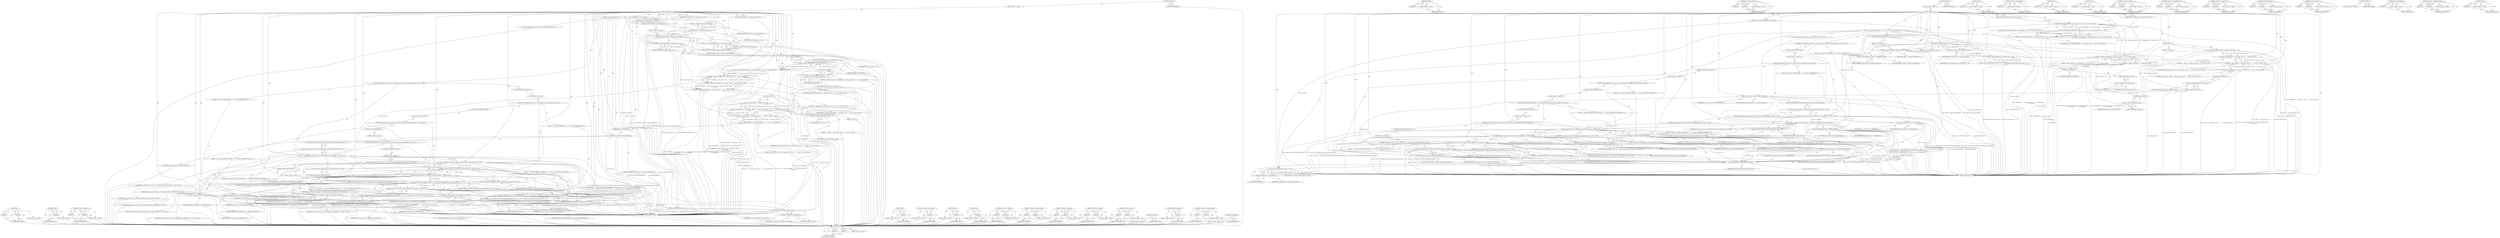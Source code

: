 digraph "reset" {
vulnerable_229 [label=<(METHOD,Run)>];
vulnerable_230 [label=<(PARAM,p1)>];
vulnerable_231 [label=<(PARAM,p2)>];
vulnerable_232 [label=<(BLOCK,&lt;empty&gt;,&lt;empty&gt;)>];
vulnerable_233 [label=<(METHOD_RETURN,ANY)>];
vulnerable_186 [label=<(METHOD,DCHECK)>];
vulnerable_187 [label=<(PARAM,p1)>];
vulnerable_188 [label=<(BLOCK,&lt;empty&gt;,&lt;empty&gt;)>];
vulnerable_189 [label=<(METHOD_RETURN,ANY)>];
vulnerable_208 [label=<(METHOD,&lt;operator&gt;.fieldAccess)>];
vulnerable_209 [label=<(PARAM,p1)>];
vulnerable_210 [label=<(PARAM,p2)>];
vulnerable_211 [label=<(BLOCK,&lt;empty&gt;,&lt;empty&gt;)>];
vulnerable_212 [label=<(METHOD_RETURN,ANY)>];
vulnerable_6 [label=<(METHOD,&lt;global&gt;)<SUB>1</SUB>>];
vulnerable_7 [label=<(BLOCK,&lt;empty&gt;,&lt;empty&gt;)<SUB>1</SUB>>];
vulnerable_8 [label=<(METHOD,OnPairError)<SUB>1</SUB>>];
vulnerable_9 [label=<(PARAM,const ConnectErrorCallback&amp; error_callback)<SUB>2</SUB>>];
vulnerable_10 [label="<(PARAM,const std::string&amp; error_name)<SUB>3</SUB>>"];
vulnerable_11 [label="<(PARAM,const std::string&amp; error_message)<SUB>4</SUB>>"];
vulnerable_12 [label=<(BLOCK,{
  if (--num_connecting_calls_ == 0)
    adapt...,{
  if (--num_connecting_calls_ == 0)
    adapt...)<SUB>4</SUB>>];
vulnerable_13 [label=<(CONTROL_STRUCTURE,IF,if (--num_connecting_calls_ == 0))<SUB>5</SUB>>];
vulnerable_14 [label=<(&lt;operator&gt;.equals,--num_connecting_calls_ == 0)<SUB>5</SUB>>];
vulnerable_15 [label=<(&lt;operator&gt;.preDecrement,--num_connecting_calls_)<SUB>5</SUB>>];
vulnerable_16 [label=<(IDENTIFIER,num_connecting_calls_,--num_connecting_calls_)<SUB>5</SUB>>];
vulnerable_17 [label=<(LITERAL,0,--num_connecting_calls_ == 0)<SUB>5</SUB>>];
vulnerable_18 [label=<(BLOCK,&lt;empty&gt;,&lt;empty&gt;)<SUB>6</SUB>>];
vulnerable_19 [label=<(NotifyDeviceChanged,adapter_-&gt;NotifyDeviceChanged(this))<SUB>6</SUB>>];
vulnerable_20 [label=<(&lt;operator&gt;.indirectFieldAccess,adapter_-&gt;NotifyDeviceChanged)<SUB>6</SUB>>];
vulnerable_21 [label=<(IDENTIFIER,adapter_,adapter_-&gt;NotifyDeviceChanged(this))<SUB>6</SUB>>];
vulnerable_22 [label=<(FIELD_IDENTIFIER,NotifyDeviceChanged,NotifyDeviceChanged)<SUB>6</SUB>>];
vulnerable_23 [label=<(LITERAL,this,adapter_-&gt;NotifyDeviceChanged(this))<SUB>6</SUB>>];
vulnerable_24 [label=<(DCHECK,DCHECK(num_connecting_calls_ &gt;= 0))<SUB>8</SUB>>];
vulnerable_25 [label=<(&lt;operator&gt;.greaterEqualsThan,num_connecting_calls_ &gt;= 0)<SUB>8</SUB>>];
vulnerable_26 [label=<(IDENTIFIER,num_connecting_calls_,num_connecting_calls_ &gt;= 0)<SUB>8</SUB>>];
vulnerable_27 [label=<(LITERAL,0,num_connecting_calls_ &gt;= 0)<SUB>8</SUB>>];
vulnerable_28 [label="<(&lt;operator&gt;.shiftLeft,LOG(WARNING) &lt;&lt; object_path_.value() &lt;&lt; &quot;: Fail...)<SUB>9</SUB>>"];
vulnerable_29 [label="<(&lt;operator&gt;.shiftLeft,LOG(WARNING) &lt;&lt; object_path_.value() &lt;&lt; &quot;: Fail...)<SUB>9</SUB>>"];
vulnerable_30 [label="<(&lt;operator&gt;.shiftLeft,LOG(WARNING) &lt;&lt; object_path_.value() &lt;&lt; &quot;: Fail...)<SUB>9</SUB>>"];
vulnerable_31 [label="<(&lt;operator&gt;.shiftLeft,LOG(WARNING) &lt;&lt; object_path_.value() &lt;&lt; &quot;: Fail...)<SUB>9</SUB>>"];
vulnerable_32 [label=<(&lt;operator&gt;.shiftLeft,LOG(WARNING) &lt;&lt; object_path_.value())<SUB>9</SUB>>];
vulnerable_33 [label=<(LOG,LOG(WARNING))<SUB>9</SUB>>];
vulnerable_34 [label=<(IDENTIFIER,WARNING,LOG(WARNING))<SUB>9</SUB>>];
vulnerable_35 [label=<(value,object_path_.value())<SUB>9</SUB>>];
vulnerable_36 [label=<(&lt;operator&gt;.fieldAccess,object_path_.value)<SUB>9</SUB>>];
vulnerable_37 [label=<(IDENTIFIER,object_path_,object_path_.value())<SUB>9</SUB>>];
vulnerable_38 [label=<(FIELD_IDENTIFIER,value,value)<SUB>9</SUB>>];
vulnerable_39 [label="<(LITERAL,&quot;: Failed to pair device: &quot;,LOG(WARNING) &lt;&lt; object_path_.value() &lt;&lt; &quot;: Fail...)<SUB>9</SUB>>"];
vulnerable_40 [label="<(IDENTIFIER,error_name,LOG(WARNING) &lt;&lt; object_path_.value() &lt;&lt; &quot;: Fail...)<SUB>10</SUB>>"];
vulnerable_41 [label="<(LITERAL,&quot;: &quot;,LOG(WARNING) &lt;&lt; object_path_.value() &lt;&lt; &quot;: Fail...)<SUB>10</SUB>>"];
vulnerable_42 [label="<(IDENTIFIER,error_message,LOG(WARNING) &lt;&lt; object_path_.value() &lt;&lt; &quot;: Fail...)<SUB>10</SUB>>"];
vulnerable_43 [label="<(&lt;operator&gt;.shiftLeft,VLOG(1) &lt;&lt; object_path_.value() &lt;&lt; &quot;: &quot; &lt;&lt; num_...)<SUB>11</SUB>>"];
vulnerable_44 [label="<(&lt;operator&gt;.shiftLeft,VLOG(1) &lt;&lt; object_path_.value() &lt;&lt; &quot;: &quot; &lt;&lt; num_...)<SUB>11</SUB>>"];
vulnerable_45 [label="<(&lt;operator&gt;.shiftLeft,VLOG(1) &lt;&lt; object_path_.value() &lt;&lt; &quot;: &quot;)<SUB>11</SUB>>"];
vulnerable_46 [label=<(&lt;operator&gt;.shiftLeft,VLOG(1) &lt;&lt; object_path_.value())<SUB>11</SUB>>];
vulnerable_47 [label=<(VLOG,VLOG(1))<SUB>11</SUB>>];
vulnerable_48 [label=<(LITERAL,1,VLOG(1))<SUB>11</SUB>>];
vulnerable_49 [label=<(value,object_path_.value())<SUB>11</SUB>>];
vulnerable_50 [label=<(&lt;operator&gt;.fieldAccess,object_path_.value)<SUB>11</SUB>>];
vulnerable_51 [label=<(IDENTIFIER,object_path_,object_path_.value())<SUB>11</SUB>>];
vulnerable_52 [label=<(FIELD_IDENTIFIER,value,value)<SUB>11</SUB>>];
vulnerable_53 [label="<(LITERAL,&quot;: &quot;,VLOG(1) &lt;&lt; object_path_.value() &lt;&lt; &quot;: &quot;)<SUB>11</SUB>>"];
vulnerable_54 [label="<(IDENTIFIER,num_connecting_calls_,VLOG(1) &lt;&lt; object_path_.value() &lt;&lt; &quot;: &quot; &lt;&lt; num_...)<SUB>11</SUB>>"];
vulnerable_55 [label="<(LITERAL,&quot; still in progress&quot;,VLOG(1) &lt;&lt; object_path_.value() &lt;&lt; &quot;: &quot; &lt;&lt; num_...)<SUB>12</SUB>>"];
vulnerable_56 [label=<(UnregisterAgent,UnregisterAgent())<SUB>14</SUB>>];
vulnerable_57 [label="<(LOCAL,ConnectErrorCode error_code: ConnectErrorCode)<SUB>16</SUB>>"];
vulnerable_58 [label=<(&lt;operator&gt;.assignment,error_code = ERROR_UNKNOWN)<SUB>16</SUB>>];
vulnerable_59 [label=<(IDENTIFIER,error_code,error_code = ERROR_UNKNOWN)<SUB>16</SUB>>];
vulnerable_60 [label=<(IDENTIFIER,ERROR_UNKNOWN,error_code = ERROR_UNKNOWN)<SUB>16</SUB>>];
vulnerable_61 [label="<(CONTROL_STRUCTURE,IF,if (error_name == bluetooth_device::kErrorConnectionAttemptFailed))<SUB>17</SUB>>"];
vulnerable_62 [label="<(&lt;operator&gt;.equals,error_name == bluetooth_device::kErrorConnectio...)<SUB>17</SUB>>"];
vulnerable_63 [label="<(IDENTIFIER,error_name,error_name == bluetooth_device::kErrorConnectio...)<SUB>17</SUB>>"];
vulnerable_64 [label="<(&lt;operator&gt;.fieldAccess,bluetooth_device::kErrorConnectionAttemptFailed)<SUB>17</SUB>>"];
vulnerable_65 [label="<(IDENTIFIER,bluetooth_device,error_name == bluetooth_device::kErrorConnectio...)<SUB>17</SUB>>"];
vulnerable_66 [label=<(FIELD_IDENTIFIER,kErrorConnectionAttemptFailed,kErrorConnectionAttemptFailed)<SUB>17</SUB>>];
vulnerable_67 [label=<(BLOCK,{
    error_code = ERROR_FAILED;
  },{
    error_code = ERROR_FAILED;
  })<SUB>17</SUB>>];
vulnerable_68 [label=<(&lt;operator&gt;.assignment,error_code = ERROR_FAILED)<SUB>18</SUB>>];
vulnerable_69 [label=<(IDENTIFIER,error_code,error_code = ERROR_FAILED)<SUB>18</SUB>>];
vulnerable_70 [label=<(IDENTIFIER,ERROR_FAILED,error_code = ERROR_FAILED)<SUB>18</SUB>>];
vulnerable_71 [label=<(CONTROL_STRUCTURE,ELSE,else)<SUB>19</SUB>>];
vulnerable_72 [label=<(BLOCK,&lt;empty&gt;,&lt;empty&gt;)<SUB>19</SUB>>];
vulnerable_73 [label="<(CONTROL_STRUCTURE,IF,if (error_name == bluetooth_device::kErrorFailed))<SUB>19</SUB>>"];
vulnerable_74 [label="<(&lt;operator&gt;.equals,error_name == bluetooth_device::kErrorFailed)<SUB>19</SUB>>"];
vulnerable_75 [label="<(IDENTIFIER,error_name,error_name == bluetooth_device::kErrorFailed)<SUB>19</SUB>>"];
vulnerable_76 [label="<(&lt;operator&gt;.fieldAccess,bluetooth_device::kErrorFailed)<SUB>19</SUB>>"];
vulnerable_77 [label="<(IDENTIFIER,bluetooth_device,error_name == bluetooth_device::kErrorFailed)<SUB>19</SUB>>"];
vulnerable_78 [label=<(FIELD_IDENTIFIER,kErrorFailed,kErrorFailed)<SUB>19</SUB>>];
vulnerable_79 [label=<(BLOCK,{
    error_code = ERROR_FAILED;
  },{
    error_code = ERROR_FAILED;
  })<SUB>19</SUB>>];
vulnerable_80 [label=<(&lt;operator&gt;.assignment,error_code = ERROR_FAILED)<SUB>20</SUB>>];
vulnerable_81 [label=<(IDENTIFIER,error_code,error_code = ERROR_FAILED)<SUB>20</SUB>>];
vulnerable_82 [label=<(IDENTIFIER,ERROR_FAILED,error_code = ERROR_FAILED)<SUB>20</SUB>>];
vulnerable_83 [label=<(CONTROL_STRUCTURE,ELSE,else)<SUB>21</SUB>>];
vulnerable_84 [label=<(BLOCK,&lt;empty&gt;,&lt;empty&gt;)<SUB>21</SUB>>];
vulnerable_85 [label="<(CONTROL_STRUCTURE,IF,if (error_name == bluetooth_device::kErrorAuthenticationFailed))<SUB>21</SUB>>"];
vulnerable_86 [label="<(&lt;operator&gt;.equals,error_name == bluetooth_device::kErrorAuthentic...)<SUB>21</SUB>>"];
vulnerable_87 [label="<(IDENTIFIER,error_name,error_name == bluetooth_device::kErrorAuthentic...)<SUB>21</SUB>>"];
vulnerable_88 [label="<(&lt;operator&gt;.fieldAccess,bluetooth_device::kErrorAuthenticationFailed)<SUB>21</SUB>>"];
vulnerable_89 [label="<(IDENTIFIER,bluetooth_device,error_name == bluetooth_device::kErrorAuthentic...)<SUB>21</SUB>>"];
vulnerable_90 [label=<(FIELD_IDENTIFIER,kErrorAuthenticationFailed,kErrorAuthenticationFailed)<SUB>21</SUB>>];
vulnerable_91 [label=<(BLOCK,{
    error_code = ERROR_AUTH_FAILED;
  },{
    error_code = ERROR_AUTH_FAILED;
  })<SUB>21</SUB>>];
vulnerable_92 [label=<(&lt;operator&gt;.assignment,error_code = ERROR_AUTH_FAILED)<SUB>22</SUB>>];
vulnerable_93 [label=<(IDENTIFIER,error_code,error_code = ERROR_AUTH_FAILED)<SUB>22</SUB>>];
vulnerable_94 [label=<(IDENTIFIER,ERROR_AUTH_FAILED,error_code = ERROR_AUTH_FAILED)<SUB>22</SUB>>];
vulnerable_95 [label=<(CONTROL_STRUCTURE,ELSE,else)<SUB>23</SUB>>];
vulnerable_96 [label=<(BLOCK,&lt;empty&gt;,&lt;empty&gt;)<SUB>23</SUB>>];
vulnerable_97 [label="<(CONTROL_STRUCTURE,IF,if (error_name == bluetooth_device::kErrorAuthenticationCanceled))<SUB>23</SUB>>"];
vulnerable_98 [label="<(&lt;operator&gt;.equals,error_name == bluetooth_device::kErrorAuthentic...)<SUB>23</SUB>>"];
vulnerable_99 [label="<(IDENTIFIER,error_name,error_name == bluetooth_device::kErrorAuthentic...)<SUB>23</SUB>>"];
vulnerable_100 [label="<(&lt;operator&gt;.fieldAccess,bluetooth_device::kErrorAuthenticationCanceled)<SUB>23</SUB>>"];
vulnerable_101 [label="<(IDENTIFIER,bluetooth_device,error_name == bluetooth_device::kErrorAuthentic...)<SUB>23</SUB>>"];
vulnerable_102 [label=<(FIELD_IDENTIFIER,kErrorAuthenticationCanceled,kErrorAuthenticationCanceled)<SUB>23</SUB>>];
vulnerable_103 [label=<(BLOCK,{
    error_code = ERROR_AUTH_CANCELED;
  },{
    error_code = ERROR_AUTH_CANCELED;
  })<SUB>23</SUB>>];
vulnerable_104 [label=<(&lt;operator&gt;.assignment,error_code = ERROR_AUTH_CANCELED)<SUB>24</SUB>>];
vulnerable_105 [label=<(IDENTIFIER,error_code,error_code = ERROR_AUTH_CANCELED)<SUB>24</SUB>>];
vulnerable_106 [label=<(IDENTIFIER,ERROR_AUTH_CANCELED,error_code = ERROR_AUTH_CANCELED)<SUB>24</SUB>>];
vulnerable_107 [label=<(CONTROL_STRUCTURE,ELSE,else)<SUB>25</SUB>>];
vulnerable_108 [label=<(BLOCK,&lt;empty&gt;,&lt;empty&gt;)<SUB>25</SUB>>];
vulnerable_109 [label="<(CONTROL_STRUCTURE,IF,if (error_name == bluetooth_device::kErrorAuthenticationRejected))<SUB>25</SUB>>"];
vulnerable_110 [label="<(&lt;operator&gt;.equals,error_name == bluetooth_device::kErrorAuthentic...)<SUB>25</SUB>>"];
vulnerable_111 [label="<(IDENTIFIER,error_name,error_name == bluetooth_device::kErrorAuthentic...)<SUB>25</SUB>>"];
vulnerable_112 [label="<(&lt;operator&gt;.fieldAccess,bluetooth_device::kErrorAuthenticationRejected)<SUB>25</SUB>>"];
vulnerable_113 [label="<(IDENTIFIER,bluetooth_device,error_name == bluetooth_device::kErrorAuthentic...)<SUB>25</SUB>>"];
vulnerable_114 [label=<(FIELD_IDENTIFIER,kErrorAuthenticationRejected,kErrorAuthenticationRejected)<SUB>25</SUB>>];
vulnerable_115 [label=<(BLOCK,{
    error_code = ERROR_AUTH_REJECTED;
  },{
    error_code = ERROR_AUTH_REJECTED;
  })<SUB>25</SUB>>];
vulnerable_116 [label=<(&lt;operator&gt;.assignment,error_code = ERROR_AUTH_REJECTED)<SUB>26</SUB>>];
vulnerable_117 [label=<(IDENTIFIER,error_code,error_code = ERROR_AUTH_REJECTED)<SUB>26</SUB>>];
vulnerable_118 [label=<(IDENTIFIER,ERROR_AUTH_REJECTED,error_code = ERROR_AUTH_REJECTED)<SUB>26</SUB>>];
vulnerable_119 [label=<(CONTROL_STRUCTURE,ELSE,else)<SUB>27</SUB>>];
vulnerable_120 [label=<(BLOCK,&lt;empty&gt;,&lt;empty&gt;)<SUB>27</SUB>>];
vulnerable_121 [label="<(CONTROL_STRUCTURE,IF,if (error_name == bluetooth_device::kErrorAuthenticationTimeout))<SUB>27</SUB>>"];
vulnerable_122 [label="<(&lt;operator&gt;.equals,error_name == bluetooth_device::kErrorAuthentic...)<SUB>27</SUB>>"];
vulnerable_123 [label="<(IDENTIFIER,error_name,error_name == bluetooth_device::kErrorAuthentic...)<SUB>27</SUB>>"];
vulnerable_124 [label="<(&lt;operator&gt;.fieldAccess,bluetooth_device::kErrorAuthenticationTimeout)<SUB>27</SUB>>"];
vulnerable_125 [label="<(IDENTIFIER,bluetooth_device,error_name == bluetooth_device::kErrorAuthentic...)<SUB>27</SUB>>"];
vulnerable_126 [label=<(FIELD_IDENTIFIER,kErrorAuthenticationTimeout,kErrorAuthenticationTimeout)<SUB>27</SUB>>];
vulnerable_127 [label=<(BLOCK,{
    error_code = ERROR_AUTH_TIMEOUT;
  },{
    error_code = ERROR_AUTH_TIMEOUT;
  })<SUB>27</SUB>>];
vulnerable_128 [label=<(&lt;operator&gt;.assignment,error_code = ERROR_AUTH_TIMEOUT)<SUB>28</SUB>>];
vulnerable_129 [label=<(IDENTIFIER,error_code,error_code = ERROR_AUTH_TIMEOUT)<SUB>28</SUB>>];
vulnerable_130 [label=<(IDENTIFIER,ERROR_AUTH_TIMEOUT,error_code = ERROR_AUTH_TIMEOUT)<SUB>28</SUB>>];
vulnerable_131 [label=<(RecordPairingResult,RecordPairingResult(error_code))<SUB>31</SUB>>];
vulnerable_132 [label=<(IDENTIFIER,error_code,RecordPairingResult(error_code))<SUB>31</SUB>>];
vulnerable_133 [label=<(Run,error_callback.Run(error_code))<SUB>32</SUB>>];
vulnerable_134 [label=<(&lt;operator&gt;.fieldAccess,error_callback.Run)<SUB>32</SUB>>];
vulnerable_135 [label=<(IDENTIFIER,error_callback,error_callback.Run(error_code))<SUB>32</SUB>>];
vulnerable_136 [label=<(FIELD_IDENTIFIER,Run,Run)<SUB>32</SUB>>];
vulnerable_137 [label=<(IDENTIFIER,error_code,error_callback.Run(error_code))<SUB>32</SUB>>];
vulnerable_138 [label=<(METHOD_RETURN,void)<SUB>1</SUB>>];
vulnerable_140 [label=<(METHOD_RETURN,ANY)<SUB>1</SUB>>];
vulnerable_213 [label=<(METHOD,VLOG)>];
vulnerable_214 [label=<(PARAM,p1)>];
vulnerable_215 [label=<(BLOCK,&lt;empty&gt;,&lt;empty&gt;)>];
vulnerable_216 [label=<(METHOD_RETURN,ANY)>];
vulnerable_172 [label=<(METHOD,&lt;operator&gt;.preDecrement)>];
vulnerable_173 [label=<(PARAM,p1)>];
vulnerable_174 [label=<(BLOCK,&lt;empty&gt;,&lt;empty&gt;)>];
vulnerable_175 [label=<(METHOD_RETURN,ANY)>];
vulnerable_204 [label=<(METHOD,value)>];
vulnerable_205 [label=<(PARAM,p1)>];
vulnerable_206 [label=<(BLOCK,&lt;empty&gt;,&lt;empty&gt;)>];
vulnerable_207 [label=<(METHOD_RETURN,ANY)>];
vulnerable_200 [label=<(METHOD,LOG)>];
vulnerable_201 [label=<(PARAM,p1)>];
vulnerable_202 [label=<(BLOCK,&lt;empty&gt;,&lt;empty&gt;)>];
vulnerable_203 [label=<(METHOD_RETURN,ANY)>];
vulnerable_195 [label=<(METHOD,&lt;operator&gt;.shiftLeft)>];
vulnerable_196 [label=<(PARAM,p1)>];
vulnerable_197 [label=<(PARAM,p2)>];
vulnerable_198 [label=<(BLOCK,&lt;empty&gt;,&lt;empty&gt;)>];
vulnerable_199 [label=<(METHOD_RETURN,ANY)>];
vulnerable_181 [label=<(METHOD,&lt;operator&gt;.indirectFieldAccess)>];
vulnerable_182 [label=<(PARAM,p1)>];
vulnerable_183 [label=<(PARAM,p2)>];
vulnerable_184 [label=<(BLOCK,&lt;empty&gt;,&lt;empty&gt;)>];
vulnerable_185 [label=<(METHOD_RETURN,ANY)>];
vulnerable_220 [label=<(METHOD,&lt;operator&gt;.assignment)>];
vulnerable_221 [label=<(PARAM,p1)>];
vulnerable_222 [label=<(PARAM,p2)>];
vulnerable_223 [label=<(BLOCK,&lt;empty&gt;,&lt;empty&gt;)>];
vulnerable_224 [label=<(METHOD_RETURN,ANY)>];
vulnerable_176 [label=<(METHOD,NotifyDeviceChanged)>];
vulnerable_177 [label=<(PARAM,p1)>];
vulnerable_178 [label=<(PARAM,p2)>];
vulnerable_179 [label=<(BLOCK,&lt;empty&gt;,&lt;empty&gt;)>];
vulnerable_180 [label=<(METHOD_RETURN,ANY)>];
vulnerable_167 [label=<(METHOD,&lt;operator&gt;.equals)>];
vulnerable_168 [label=<(PARAM,p1)>];
vulnerable_169 [label=<(PARAM,p2)>];
vulnerable_170 [label=<(BLOCK,&lt;empty&gt;,&lt;empty&gt;)>];
vulnerable_171 [label=<(METHOD_RETURN,ANY)>];
vulnerable_161 [label=<(METHOD,&lt;global&gt;)<SUB>1</SUB>>];
vulnerable_162 [label=<(BLOCK,&lt;empty&gt;,&lt;empty&gt;)>];
vulnerable_163 [label=<(METHOD_RETURN,ANY)>];
vulnerable_225 [label=<(METHOD,RecordPairingResult)>];
vulnerable_226 [label=<(PARAM,p1)>];
vulnerable_227 [label=<(BLOCK,&lt;empty&gt;,&lt;empty&gt;)>];
vulnerable_228 [label=<(METHOD_RETURN,ANY)>];
vulnerable_190 [label=<(METHOD,&lt;operator&gt;.greaterEqualsThan)>];
vulnerable_191 [label=<(PARAM,p1)>];
vulnerable_192 [label=<(PARAM,p2)>];
vulnerable_193 [label=<(BLOCK,&lt;empty&gt;,&lt;empty&gt;)>];
vulnerable_194 [label=<(METHOD_RETURN,ANY)>];
vulnerable_217 [label=<(METHOD,UnregisterAgent)>];
vulnerable_218 [label=<(BLOCK,&lt;empty&gt;,&lt;empty&gt;)>];
vulnerable_219 [label=<(METHOD_RETURN,ANY)>];
fixed_233 [label=<(METHOD,Run)>];
fixed_234 [label=<(PARAM,p1)>];
fixed_235 [label=<(PARAM,p2)>];
fixed_236 [label=<(BLOCK,&lt;empty&gt;,&lt;empty&gt;)>];
fixed_237 [label=<(METHOD_RETURN,ANY)>];
fixed_189 [label=<(METHOD,DCHECK)>];
fixed_190 [label=<(PARAM,p1)>];
fixed_191 [label=<(BLOCK,&lt;empty&gt;,&lt;empty&gt;)>];
fixed_192 [label=<(METHOD_RETURN,ANY)>];
fixed_211 [label=<(METHOD,&lt;operator&gt;.fieldAccess)>];
fixed_212 [label=<(PARAM,p1)>];
fixed_213 [label=<(PARAM,p2)>];
fixed_214 [label=<(BLOCK,&lt;empty&gt;,&lt;empty&gt;)>];
fixed_215 [label=<(METHOD_RETURN,ANY)>];
fixed_6 [label=<(METHOD,&lt;global&gt;)<SUB>1</SUB>>];
fixed_7 [label=<(BLOCK,&lt;empty&gt;,&lt;empty&gt;)<SUB>1</SUB>>];
fixed_8 [label=<(METHOD,OnPairError)<SUB>1</SUB>>];
fixed_9 [label=<(PARAM,const ConnectErrorCallback&amp; error_callback)<SUB>2</SUB>>];
fixed_10 [label="<(PARAM,const std::string&amp; error_name)<SUB>3</SUB>>"];
fixed_11 [label="<(PARAM,const std::string&amp; error_message)<SUB>4</SUB>>"];
fixed_12 [label=<(BLOCK,{
  if (--num_connecting_calls_ == 0)
    adapt...,{
  if (--num_connecting_calls_ == 0)
    adapt...)<SUB>4</SUB>>];
fixed_13 [label=<(CONTROL_STRUCTURE,IF,if (--num_connecting_calls_ == 0))<SUB>5</SUB>>];
fixed_14 [label=<(&lt;operator&gt;.equals,--num_connecting_calls_ == 0)<SUB>5</SUB>>];
fixed_15 [label=<(&lt;operator&gt;.preDecrement,--num_connecting_calls_)<SUB>5</SUB>>];
fixed_16 [label=<(IDENTIFIER,num_connecting_calls_,--num_connecting_calls_)<SUB>5</SUB>>];
fixed_17 [label=<(LITERAL,0,--num_connecting_calls_ == 0)<SUB>5</SUB>>];
fixed_18 [label=<(BLOCK,&lt;empty&gt;,&lt;empty&gt;)<SUB>6</SUB>>];
fixed_19 [label=<(NotifyDeviceChanged,adapter_-&gt;NotifyDeviceChanged(this))<SUB>6</SUB>>];
fixed_20 [label=<(&lt;operator&gt;.indirectFieldAccess,adapter_-&gt;NotifyDeviceChanged)<SUB>6</SUB>>];
fixed_21 [label=<(IDENTIFIER,adapter_,adapter_-&gt;NotifyDeviceChanged(this))<SUB>6</SUB>>];
fixed_22 [label=<(FIELD_IDENTIFIER,NotifyDeviceChanged,NotifyDeviceChanged)<SUB>6</SUB>>];
fixed_23 [label=<(LITERAL,this,adapter_-&gt;NotifyDeviceChanged(this))<SUB>6</SUB>>];
fixed_24 [label=<(DCHECK,DCHECK(num_connecting_calls_ &gt;= 0))<SUB>8</SUB>>];
fixed_25 [label=<(&lt;operator&gt;.greaterEqualsThan,num_connecting_calls_ &gt;= 0)<SUB>8</SUB>>];
fixed_26 [label=<(IDENTIFIER,num_connecting_calls_,num_connecting_calls_ &gt;= 0)<SUB>8</SUB>>];
fixed_27 [label=<(LITERAL,0,num_connecting_calls_ &gt;= 0)<SUB>8</SUB>>];
fixed_28 [label="<(&lt;operator&gt;.shiftLeft,LOG(WARNING) &lt;&lt; object_path_.value() &lt;&lt; &quot;: Fail...)<SUB>9</SUB>>"];
fixed_29 [label="<(&lt;operator&gt;.shiftLeft,LOG(WARNING) &lt;&lt; object_path_.value() &lt;&lt; &quot;: Fail...)<SUB>9</SUB>>"];
fixed_30 [label="<(&lt;operator&gt;.shiftLeft,LOG(WARNING) &lt;&lt; object_path_.value() &lt;&lt; &quot;: Fail...)<SUB>9</SUB>>"];
fixed_31 [label="<(&lt;operator&gt;.shiftLeft,LOG(WARNING) &lt;&lt; object_path_.value() &lt;&lt; &quot;: Fail...)<SUB>9</SUB>>"];
fixed_32 [label=<(&lt;operator&gt;.shiftLeft,LOG(WARNING) &lt;&lt; object_path_.value())<SUB>9</SUB>>];
fixed_33 [label=<(LOG,LOG(WARNING))<SUB>9</SUB>>];
fixed_34 [label=<(IDENTIFIER,WARNING,LOG(WARNING))<SUB>9</SUB>>];
fixed_35 [label=<(value,object_path_.value())<SUB>9</SUB>>];
fixed_36 [label=<(&lt;operator&gt;.fieldAccess,object_path_.value)<SUB>9</SUB>>];
fixed_37 [label=<(IDENTIFIER,object_path_,object_path_.value())<SUB>9</SUB>>];
fixed_38 [label=<(FIELD_IDENTIFIER,value,value)<SUB>9</SUB>>];
fixed_39 [label="<(LITERAL,&quot;: Failed to pair device: &quot;,LOG(WARNING) &lt;&lt; object_path_.value() &lt;&lt; &quot;: Fail...)<SUB>9</SUB>>"];
fixed_40 [label="<(IDENTIFIER,error_name,LOG(WARNING) &lt;&lt; object_path_.value() &lt;&lt; &quot;: Fail...)<SUB>10</SUB>>"];
fixed_41 [label="<(LITERAL,&quot;: &quot;,LOG(WARNING) &lt;&lt; object_path_.value() &lt;&lt; &quot;: Fail...)<SUB>10</SUB>>"];
fixed_42 [label="<(IDENTIFIER,error_message,LOG(WARNING) &lt;&lt; object_path_.value() &lt;&lt; &quot;: Fail...)<SUB>10</SUB>>"];
fixed_43 [label="<(&lt;operator&gt;.shiftLeft,VLOG(1) &lt;&lt; object_path_.value() &lt;&lt; &quot;: &quot; &lt;&lt; num_...)<SUB>11</SUB>>"];
fixed_44 [label="<(&lt;operator&gt;.shiftLeft,VLOG(1) &lt;&lt; object_path_.value() &lt;&lt; &quot;: &quot; &lt;&lt; num_...)<SUB>11</SUB>>"];
fixed_45 [label="<(&lt;operator&gt;.shiftLeft,VLOG(1) &lt;&lt; object_path_.value() &lt;&lt; &quot;: &quot;)<SUB>11</SUB>>"];
fixed_46 [label=<(&lt;operator&gt;.shiftLeft,VLOG(1) &lt;&lt; object_path_.value())<SUB>11</SUB>>];
fixed_47 [label=<(VLOG,VLOG(1))<SUB>11</SUB>>];
fixed_48 [label=<(LITERAL,1,VLOG(1))<SUB>11</SUB>>];
fixed_49 [label=<(value,object_path_.value())<SUB>11</SUB>>];
fixed_50 [label=<(&lt;operator&gt;.fieldAccess,object_path_.value)<SUB>11</SUB>>];
fixed_51 [label=<(IDENTIFIER,object_path_,object_path_.value())<SUB>11</SUB>>];
fixed_52 [label=<(FIELD_IDENTIFIER,value,value)<SUB>11</SUB>>];
fixed_53 [label="<(LITERAL,&quot;: &quot;,VLOG(1) &lt;&lt; object_path_.value() &lt;&lt; &quot;: &quot;)<SUB>11</SUB>>"];
fixed_54 [label="<(IDENTIFIER,num_connecting_calls_,VLOG(1) &lt;&lt; object_path_.value() &lt;&lt; &quot;: &quot; &lt;&lt; num_...)<SUB>11</SUB>>"];
fixed_55 [label="<(LITERAL,&quot; still in progress&quot;,VLOG(1) &lt;&lt; object_path_.value() &lt;&lt; &quot;: &quot; &lt;&lt; num_...)<SUB>12</SUB>>"];
fixed_56 [label=<(reset,pairing_context_.reset())<SUB>14</SUB>>];
fixed_57 [label=<(&lt;operator&gt;.fieldAccess,pairing_context_.reset)<SUB>14</SUB>>];
fixed_58 [label=<(IDENTIFIER,pairing_context_,pairing_context_.reset())<SUB>14</SUB>>];
fixed_59 [label=<(FIELD_IDENTIFIER,reset,reset)<SUB>14</SUB>>];
fixed_60 [label="<(LOCAL,ConnectErrorCode error_code: ConnectErrorCode)<SUB>16</SUB>>"];
fixed_61 [label=<(&lt;operator&gt;.assignment,error_code = ERROR_UNKNOWN)<SUB>16</SUB>>];
fixed_62 [label=<(IDENTIFIER,error_code,error_code = ERROR_UNKNOWN)<SUB>16</SUB>>];
fixed_63 [label=<(IDENTIFIER,ERROR_UNKNOWN,error_code = ERROR_UNKNOWN)<SUB>16</SUB>>];
fixed_64 [label="<(CONTROL_STRUCTURE,IF,if (error_name == bluetooth_device::kErrorConnectionAttemptFailed))<SUB>17</SUB>>"];
fixed_65 [label="<(&lt;operator&gt;.equals,error_name == bluetooth_device::kErrorConnectio...)<SUB>17</SUB>>"];
fixed_66 [label="<(IDENTIFIER,error_name,error_name == bluetooth_device::kErrorConnectio...)<SUB>17</SUB>>"];
fixed_67 [label="<(&lt;operator&gt;.fieldAccess,bluetooth_device::kErrorConnectionAttemptFailed)<SUB>17</SUB>>"];
fixed_68 [label="<(IDENTIFIER,bluetooth_device,error_name == bluetooth_device::kErrorConnectio...)<SUB>17</SUB>>"];
fixed_69 [label=<(FIELD_IDENTIFIER,kErrorConnectionAttemptFailed,kErrorConnectionAttemptFailed)<SUB>17</SUB>>];
fixed_70 [label=<(BLOCK,{
    error_code = ERROR_FAILED;
  },{
    error_code = ERROR_FAILED;
  })<SUB>17</SUB>>];
fixed_71 [label=<(&lt;operator&gt;.assignment,error_code = ERROR_FAILED)<SUB>18</SUB>>];
fixed_72 [label=<(IDENTIFIER,error_code,error_code = ERROR_FAILED)<SUB>18</SUB>>];
fixed_73 [label=<(IDENTIFIER,ERROR_FAILED,error_code = ERROR_FAILED)<SUB>18</SUB>>];
fixed_74 [label=<(CONTROL_STRUCTURE,ELSE,else)<SUB>19</SUB>>];
fixed_75 [label=<(BLOCK,&lt;empty&gt;,&lt;empty&gt;)<SUB>19</SUB>>];
fixed_76 [label="<(CONTROL_STRUCTURE,IF,if (error_name == bluetooth_device::kErrorFailed))<SUB>19</SUB>>"];
fixed_77 [label="<(&lt;operator&gt;.equals,error_name == bluetooth_device::kErrorFailed)<SUB>19</SUB>>"];
fixed_78 [label="<(IDENTIFIER,error_name,error_name == bluetooth_device::kErrorFailed)<SUB>19</SUB>>"];
fixed_79 [label="<(&lt;operator&gt;.fieldAccess,bluetooth_device::kErrorFailed)<SUB>19</SUB>>"];
fixed_80 [label="<(IDENTIFIER,bluetooth_device,error_name == bluetooth_device::kErrorFailed)<SUB>19</SUB>>"];
fixed_81 [label=<(FIELD_IDENTIFIER,kErrorFailed,kErrorFailed)<SUB>19</SUB>>];
fixed_82 [label=<(BLOCK,{
    error_code = ERROR_FAILED;
  },{
    error_code = ERROR_FAILED;
  })<SUB>19</SUB>>];
fixed_83 [label=<(&lt;operator&gt;.assignment,error_code = ERROR_FAILED)<SUB>20</SUB>>];
fixed_84 [label=<(IDENTIFIER,error_code,error_code = ERROR_FAILED)<SUB>20</SUB>>];
fixed_85 [label=<(IDENTIFIER,ERROR_FAILED,error_code = ERROR_FAILED)<SUB>20</SUB>>];
fixed_86 [label=<(CONTROL_STRUCTURE,ELSE,else)<SUB>21</SUB>>];
fixed_87 [label=<(BLOCK,&lt;empty&gt;,&lt;empty&gt;)<SUB>21</SUB>>];
fixed_88 [label="<(CONTROL_STRUCTURE,IF,if (error_name == bluetooth_device::kErrorAuthenticationFailed))<SUB>21</SUB>>"];
fixed_89 [label="<(&lt;operator&gt;.equals,error_name == bluetooth_device::kErrorAuthentic...)<SUB>21</SUB>>"];
fixed_90 [label="<(IDENTIFIER,error_name,error_name == bluetooth_device::kErrorAuthentic...)<SUB>21</SUB>>"];
fixed_91 [label="<(&lt;operator&gt;.fieldAccess,bluetooth_device::kErrorAuthenticationFailed)<SUB>21</SUB>>"];
fixed_92 [label="<(IDENTIFIER,bluetooth_device,error_name == bluetooth_device::kErrorAuthentic...)<SUB>21</SUB>>"];
fixed_93 [label=<(FIELD_IDENTIFIER,kErrorAuthenticationFailed,kErrorAuthenticationFailed)<SUB>21</SUB>>];
fixed_94 [label=<(BLOCK,{
    error_code = ERROR_AUTH_FAILED;
  },{
    error_code = ERROR_AUTH_FAILED;
  })<SUB>21</SUB>>];
fixed_95 [label=<(&lt;operator&gt;.assignment,error_code = ERROR_AUTH_FAILED)<SUB>22</SUB>>];
fixed_96 [label=<(IDENTIFIER,error_code,error_code = ERROR_AUTH_FAILED)<SUB>22</SUB>>];
fixed_97 [label=<(IDENTIFIER,ERROR_AUTH_FAILED,error_code = ERROR_AUTH_FAILED)<SUB>22</SUB>>];
fixed_98 [label=<(CONTROL_STRUCTURE,ELSE,else)<SUB>23</SUB>>];
fixed_99 [label=<(BLOCK,&lt;empty&gt;,&lt;empty&gt;)<SUB>23</SUB>>];
fixed_100 [label="<(CONTROL_STRUCTURE,IF,if (error_name == bluetooth_device::kErrorAuthenticationCanceled))<SUB>23</SUB>>"];
fixed_101 [label="<(&lt;operator&gt;.equals,error_name == bluetooth_device::kErrorAuthentic...)<SUB>23</SUB>>"];
fixed_102 [label="<(IDENTIFIER,error_name,error_name == bluetooth_device::kErrorAuthentic...)<SUB>23</SUB>>"];
fixed_103 [label="<(&lt;operator&gt;.fieldAccess,bluetooth_device::kErrorAuthenticationCanceled)<SUB>23</SUB>>"];
fixed_104 [label="<(IDENTIFIER,bluetooth_device,error_name == bluetooth_device::kErrorAuthentic...)<SUB>23</SUB>>"];
fixed_105 [label=<(FIELD_IDENTIFIER,kErrorAuthenticationCanceled,kErrorAuthenticationCanceled)<SUB>23</SUB>>];
fixed_106 [label=<(BLOCK,{
    error_code = ERROR_AUTH_CANCELED;
  },{
    error_code = ERROR_AUTH_CANCELED;
  })<SUB>23</SUB>>];
fixed_107 [label=<(&lt;operator&gt;.assignment,error_code = ERROR_AUTH_CANCELED)<SUB>24</SUB>>];
fixed_108 [label=<(IDENTIFIER,error_code,error_code = ERROR_AUTH_CANCELED)<SUB>24</SUB>>];
fixed_109 [label=<(IDENTIFIER,ERROR_AUTH_CANCELED,error_code = ERROR_AUTH_CANCELED)<SUB>24</SUB>>];
fixed_110 [label=<(CONTROL_STRUCTURE,ELSE,else)<SUB>25</SUB>>];
fixed_111 [label=<(BLOCK,&lt;empty&gt;,&lt;empty&gt;)<SUB>25</SUB>>];
fixed_112 [label="<(CONTROL_STRUCTURE,IF,if (error_name == bluetooth_device::kErrorAuthenticationRejected))<SUB>25</SUB>>"];
fixed_113 [label="<(&lt;operator&gt;.equals,error_name == bluetooth_device::kErrorAuthentic...)<SUB>25</SUB>>"];
fixed_114 [label="<(IDENTIFIER,error_name,error_name == bluetooth_device::kErrorAuthentic...)<SUB>25</SUB>>"];
fixed_115 [label="<(&lt;operator&gt;.fieldAccess,bluetooth_device::kErrorAuthenticationRejected)<SUB>25</SUB>>"];
fixed_116 [label="<(IDENTIFIER,bluetooth_device,error_name == bluetooth_device::kErrorAuthentic...)<SUB>25</SUB>>"];
fixed_117 [label=<(FIELD_IDENTIFIER,kErrorAuthenticationRejected,kErrorAuthenticationRejected)<SUB>25</SUB>>];
fixed_118 [label=<(BLOCK,{
    error_code = ERROR_AUTH_REJECTED;
  },{
    error_code = ERROR_AUTH_REJECTED;
  })<SUB>25</SUB>>];
fixed_119 [label=<(&lt;operator&gt;.assignment,error_code = ERROR_AUTH_REJECTED)<SUB>26</SUB>>];
fixed_120 [label=<(IDENTIFIER,error_code,error_code = ERROR_AUTH_REJECTED)<SUB>26</SUB>>];
fixed_121 [label=<(IDENTIFIER,ERROR_AUTH_REJECTED,error_code = ERROR_AUTH_REJECTED)<SUB>26</SUB>>];
fixed_122 [label=<(CONTROL_STRUCTURE,ELSE,else)<SUB>27</SUB>>];
fixed_123 [label=<(BLOCK,&lt;empty&gt;,&lt;empty&gt;)<SUB>27</SUB>>];
fixed_124 [label="<(CONTROL_STRUCTURE,IF,if (error_name == bluetooth_device::kErrorAuthenticationTimeout))<SUB>27</SUB>>"];
fixed_125 [label="<(&lt;operator&gt;.equals,error_name == bluetooth_device::kErrorAuthentic...)<SUB>27</SUB>>"];
fixed_126 [label="<(IDENTIFIER,error_name,error_name == bluetooth_device::kErrorAuthentic...)<SUB>27</SUB>>"];
fixed_127 [label="<(&lt;operator&gt;.fieldAccess,bluetooth_device::kErrorAuthenticationTimeout)<SUB>27</SUB>>"];
fixed_128 [label="<(IDENTIFIER,bluetooth_device,error_name == bluetooth_device::kErrorAuthentic...)<SUB>27</SUB>>"];
fixed_129 [label=<(FIELD_IDENTIFIER,kErrorAuthenticationTimeout,kErrorAuthenticationTimeout)<SUB>27</SUB>>];
fixed_130 [label=<(BLOCK,{
    error_code = ERROR_AUTH_TIMEOUT;
  },{
    error_code = ERROR_AUTH_TIMEOUT;
  })<SUB>27</SUB>>];
fixed_131 [label=<(&lt;operator&gt;.assignment,error_code = ERROR_AUTH_TIMEOUT)<SUB>28</SUB>>];
fixed_132 [label=<(IDENTIFIER,error_code,error_code = ERROR_AUTH_TIMEOUT)<SUB>28</SUB>>];
fixed_133 [label=<(IDENTIFIER,ERROR_AUTH_TIMEOUT,error_code = ERROR_AUTH_TIMEOUT)<SUB>28</SUB>>];
fixed_134 [label=<(RecordPairingResult,RecordPairingResult(error_code))<SUB>31</SUB>>];
fixed_135 [label=<(IDENTIFIER,error_code,RecordPairingResult(error_code))<SUB>31</SUB>>];
fixed_136 [label=<(Run,error_callback.Run(error_code))<SUB>32</SUB>>];
fixed_137 [label=<(&lt;operator&gt;.fieldAccess,error_callback.Run)<SUB>32</SUB>>];
fixed_138 [label=<(IDENTIFIER,error_callback,error_callback.Run(error_code))<SUB>32</SUB>>];
fixed_139 [label=<(FIELD_IDENTIFIER,Run,Run)<SUB>32</SUB>>];
fixed_140 [label=<(IDENTIFIER,error_code,error_callback.Run(error_code))<SUB>32</SUB>>];
fixed_141 [label=<(METHOD_RETURN,void)<SUB>1</SUB>>];
fixed_143 [label=<(METHOD_RETURN,ANY)<SUB>1</SUB>>];
fixed_216 [label=<(METHOD,VLOG)>];
fixed_217 [label=<(PARAM,p1)>];
fixed_218 [label=<(BLOCK,&lt;empty&gt;,&lt;empty&gt;)>];
fixed_219 [label=<(METHOD_RETURN,ANY)>];
fixed_175 [label=<(METHOD,&lt;operator&gt;.preDecrement)>];
fixed_176 [label=<(PARAM,p1)>];
fixed_177 [label=<(BLOCK,&lt;empty&gt;,&lt;empty&gt;)>];
fixed_178 [label=<(METHOD_RETURN,ANY)>];
fixed_207 [label=<(METHOD,value)>];
fixed_208 [label=<(PARAM,p1)>];
fixed_209 [label=<(BLOCK,&lt;empty&gt;,&lt;empty&gt;)>];
fixed_210 [label=<(METHOD_RETURN,ANY)>];
fixed_203 [label=<(METHOD,LOG)>];
fixed_204 [label=<(PARAM,p1)>];
fixed_205 [label=<(BLOCK,&lt;empty&gt;,&lt;empty&gt;)>];
fixed_206 [label=<(METHOD_RETURN,ANY)>];
fixed_198 [label=<(METHOD,&lt;operator&gt;.shiftLeft)>];
fixed_199 [label=<(PARAM,p1)>];
fixed_200 [label=<(PARAM,p2)>];
fixed_201 [label=<(BLOCK,&lt;empty&gt;,&lt;empty&gt;)>];
fixed_202 [label=<(METHOD_RETURN,ANY)>];
fixed_184 [label=<(METHOD,&lt;operator&gt;.indirectFieldAccess)>];
fixed_185 [label=<(PARAM,p1)>];
fixed_186 [label=<(PARAM,p2)>];
fixed_187 [label=<(BLOCK,&lt;empty&gt;,&lt;empty&gt;)>];
fixed_188 [label=<(METHOD_RETURN,ANY)>];
fixed_224 [label=<(METHOD,&lt;operator&gt;.assignment)>];
fixed_225 [label=<(PARAM,p1)>];
fixed_226 [label=<(PARAM,p2)>];
fixed_227 [label=<(BLOCK,&lt;empty&gt;,&lt;empty&gt;)>];
fixed_228 [label=<(METHOD_RETURN,ANY)>];
fixed_179 [label=<(METHOD,NotifyDeviceChanged)>];
fixed_180 [label=<(PARAM,p1)>];
fixed_181 [label=<(PARAM,p2)>];
fixed_182 [label=<(BLOCK,&lt;empty&gt;,&lt;empty&gt;)>];
fixed_183 [label=<(METHOD_RETURN,ANY)>];
fixed_170 [label=<(METHOD,&lt;operator&gt;.equals)>];
fixed_171 [label=<(PARAM,p1)>];
fixed_172 [label=<(PARAM,p2)>];
fixed_173 [label=<(BLOCK,&lt;empty&gt;,&lt;empty&gt;)>];
fixed_174 [label=<(METHOD_RETURN,ANY)>];
fixed_164 [label=<(METHOD,&lt;global&gt;)<SUB>1</SUB>>];
fixed_165 [label=<(BLOCK,&lt;empty&gt;,&lt;empty&gt;)>];
fixed_166 [label=<(METHOD_RETURN,ANY)>];
fixed_229 [label=<(METHOD,RecordPairingResult)>];
fixed_230 [label=<(PARAM,p1)>];
fixed_231 [label=<(BLOCK,&lt;empty&gt;,&lt;empty&gt;)>];
fixed_232 [label=<(METHOD_RETURN,ANY)>];
fixed_193 [label=<(METHOD,&lt;operator&gt;.greaterEqualsThan)>];
fixed_194 [label=<(PARAM,p1)>];
fixed_195 [label=<(PARAM,p2)>];
fixed_196 [label=<(BLOCK,&lt;empty&gt;,&lt;empty&gt;)>];
fixed_197 [label=<(METHOD_RETURN,ANY)>];
fixed_220 [label=<(METHOD,reset)>];
fixed_221 [label=<(PARAM,p1)>];
fixed_222 [label=<(BLOCK,&lt;empty&gt;,&lt;empty&gt;)>];
fixed_223 [label=<(METHOD_RETURN,ANY)>];
vulnerable_229 -> vulnerable_230  [key=0, label="AST: "];
vulnerable_229 -> vulnerable_230  [key=1, label="DDG: "];
vulnerable_229 -> vulnerable_232  [key=0, label="AST: "];
vulnerable_229 -> vulnerable_231  [key=0, label="AST: "];
vulnerable_229 -> vulnerable_231  [key=1, label="DDG: "];
vulnerable_229 -> vulnerable_233  [key=0, label="AST: "];
vulnerable_229 -> vulnerable_233  [key=1, label="CFG: "];
vulnerable_230 -> vulnerable_233  [key=0, label="DDG: p1"];
vulnerable_231 -> vulnerable_233  [key=0, label="DDG: p2"];
vulnerable_232 -> fixed_233  [key=0];
vulnerable_233 -> fixed_233  [key=0];
vulnerable_186 -> vulnerable_187  [key=0, label="AST: "];
vulnerable_186 -> vulnerable_187  [key=1, label="DDG: "];
vulnerable_186 -> vulnerable_188  [key=0, label="AST: "];
vulnerable_186 -> vulnerable_189  [key=0, label="AST: "];
vulnerable_186 -> vulnerable_189  [key=1, label="CFG: "];
vulnerable_187 -> vulnerable_189  [key=0, label="DDG: p1"];
vulnerable_188 -> fixed_233  [key=0];
vulnerable_189 -> fixed_233  [key=0];
vulnerable_208 -> vulnerable_209  [key=0, label="AST: "];
vulnerable_208 -> vulnerable_209  [key=1, label="DDG: "];
vulnerable_208 -> vulnerable_211  [key=0, label="AST: "];
vulnerable_208 -> vulnerable_210  [key=0, label="AST: "];
vulnerable_208 -> vulnerable_210  [key=1, label="DDG: "];
vulnerable_208 -> vulnerable_212  [key=0, label="AST: "];
vulnerable_208 -> vulnerable_212  [key=1, label="CFG: "];
vulnerable_209 -> vulnerable_212  [key=0, label="DDG: p1"];
vulnerable_210 -> vulnerable_212  [key=0, label="DDG: p2"];
vulnerable_211 -> fixed_233  [key=0];
vulnerable_212 -> fixed_233  [key=0];
vulnerable_6 -> vulnerable_7  [key=0, label="AST: "];
vulnerable_6 -> vulnerable_140  [key=0, label="AST: "];
vulnerable_6 -> vulnerable_140  [key=1, label="CFG: "];
vulnerable_7 -> vulnerable_8  [key=0, label="AST: "];
vulnerable_8 -> vulnerable_9  [key=0, label="AST: "];
vulnerable_8 -> vulnerable_9  [key=1, label="DDG: "];
vulnerable_8 -> vulnerable_10  [key=0, label="AST: "];
vulnerable_8 -> vulnerable_10  [key=1, label="DDG: "];
vulnerable_8 -> vulnerable_11  [key=0, label="AST: "];
vulnerable_8 -> vulnerable_11  [key=1, label="DDG: "];
vulnerable_8 -> vulnerable_12  [key=0, label="AST: "];
vulnerable_8 -> vulnerable_138  [key=0, label="AST: "];
vulnerable_8 -> vulnerable_15  [key=0, label="CFG: "];
vulnerable_8 -> vulnerable_15  [key=1, label="DDG: "];
vulnerable_8 -> vulnerable_56  [key=0, label="DDG: "];
vulnerable_8 -> vulnerable_58  [key=0, label="DDG: "];
vulnerable_8 -> vulnerable_28  [key=0, label="DDG: "];
vulnerable_8 -> vulnerable_43  [key=0, label="DDG: "];
vulnerable_8 -> vulnerable_131  [key=0, label="DDG: "];
vulnerable_8 -> vulnerable_133  [key=0, label="DDG: "];
vulnerable_8 -> vulnerable_14  [key=0, label="DDG: "];
vulnerable_8 -> vulnerable_25  [key=0, label="DDG: "];
vulnerable_8 -> vulnerable_29  [key=0, label="DDG: "];
vulnerable_8 -> vulnerable_44  [key=0, label="DDG: "];
vulnerable_8 -> vulnerable_62  [key=0, label="DDG: "];
vulnerable_8 -> vulnerable_68  [key=0, label="DDG: "];
vulnerable_8 -> vulnerable_19  [key=0, label="DDG: "];
vulnerable_8 -> vulnerable_30  [key=0, label="DDG: "];
vulnerable_8 -> vulnerable_45  [key=0, label="DDG: "];
vulnerable_8 -> vulnerable_31  [key=0, label="DDG: "];
vulnerable_8 -> vulnerable_47  [key=0, label="DDG: "];
vulnerable_8 -> vulnerable_74  [key=0, label="DDG: "];
vulnerable_8 -> vulnerable_80  [key=0, label="DDG: "];
vulnerable_8 -> vulnerable_33  [key=0, label="DDG: "];
vulnerable_8 -> vulnerable_86  [key=0, label="DDG: "];
vulnerable_8 -> vulnerable_92  [key=0, label="DDG: "];
vulnerable_8 -> vulnerable_98  [key=0, label="DDG: "];
vulnerable_8 -> vulnerable_104  [key=0, label="DDG: "];
vulnerable_8 -> vulnerable_110  [key=0, label="DDG: "];
vulnerable_8 -> vulnerable_116  [key=0, label="DDG: "];
vulnerable_8 -> vulnerable_122  [key=0, label="DDG: "];
vulnerable_8 -> vulnerable_128  [key=0, label="DDG: "];
vulnerable_9 -> vulnerable_138  [key=0, label="DDG: error_callback"];
vulnerable_9 -> vulnerable_133  [key=0, label="DDG: error_callback"];
vulnerable_10 -> vulnerable_30  [key=0, label="DDG: error_name"];
vulnerable_11 -> vulnerable_28  [key=0, label="DDG: error_message"];
vulnerable_12 -> vulnerable_13  [key=0, label="AST: "];
vulnerable_12 -> vulnerable_24  [key=0, label="AST: "];
vulnerable_12 -> vulnerable_28  [key=0, label="AST: "];
vulnerable_12 -> vulnerable_43  [key=0, label="AST: "];
vulnerable_12 -> vulnerable_56  [key=0, label="AST: "];
vulnerable_12 -> vulnerable_57  [key=0, label="AST: "];
vulnerable_12 -> vulnerable_58  [key=0, label="AST: "];
vulnerable_12 -> vulnerable_61  [key=0, label="AST: "];
vulnerable_12 -> vulnerable_131  [key=0, label="AST: "];
vulnerable_12 -> vulnerable_133  [key=0, label="AST: "];
vulnerable_13 -> vulnerable_14  [key=0, label="AST: "];
vulnerable_13 -> vulnerable_18  [key=0, label="AST: "];
vulnerable_14 -> vulnerable_15  [key=0, label="AST: "];
vulnerable_14 -> vulnerable_17  [key=0, label="AST: "];
vulnerable_14 -> vulnerable_22  [key=0, label="CFG: "];
vulnerable_14 -> vulnerable_22  [key=1, label="CDG: "];
vulnerable_14 -> vulnerable_25  [key=0, label="CFG: "];
vulnerable_14 -> vulnerable_138  [key=0, label="DDG: --num_connecting_calls_"];
vulnerable_14 -> vulnerable_138  [key=1, label="DDG: --num_connecting_calls_ == 0"];
vulnerable_14 -> vulnerable_19  [key=0, label="CDG: "];
vulnerable_14 -> vulnerable_20  [key=0, label="CDG: "];
vulnerable_15 -> vulnerable_16  [key=0, label="AST: "];
vulnerable_15 -> vulnerable_14  [key=0, label="CFG: "];
vulnerable_15 -> vulnerable_14  [key=1, label="DDG: num_connecting_calls_"];
vulnerable_15 -> vulnerable_25  [key=0, label="DDG: num_connecting_calls_"];
vulnerable_16 -> fixed_233  [key=0];
vulnerable_17 -> fixed_233  [key=0];
vulnerable_18 -> vulnerable_19  [key=0, label="AST: "];
vulnerable_19 -> vulnerable_20  [key=0, label="AST: "];
vulnerable_19 -> vulnerable_23  [key=0, label="AST: "];
vulnerable_19 -> vulnerable_25  [key=0, label="CFG: "];
vulnerable_19 -> vulnerable_138  [key=0, label="DDG: adapter_-&gt;NotifyDeviceChanged"];
vulnerable_19 -> vulnerable_138  [key=1, label="DDG: adapter_-&gt;NotifyDeviceChanged(this)"];
vulnerable_20 -> vulnerable_21  [key=0, label="AST: "];
vulnerable_20 -> vulnerable_22  [key=0, label="AST: "];
vulnerable_20 -> vulnerable_19  [key=0, label="CFG: "];
vulnerable_21 -> fixed_233  [key=0];
vulnerable_22 -> vulnerable_20  [key=0, label="CFG: "];
vulnerable_23 -> fixed_233  [key=0];
vulnerable_24 -> vulnerable_25  [key=0, label="AST: "];
vulnerable_24 -> vulnerable_33  [key=0, label="CFG: "];
vulnerable_24 -> vulnerable_138  [key=0, label="DDG: num_connecting_calls_ &gt;= 0"];
vulnerable_24 -> vulnerable_138  [key=1, label="DDG: DCHECK(num_connecting_calls_ &gt;= 0)"];
vulnerable_25 -> vulnerable_26  [key=0, label="AST: "];
vulnerable_25 -> vulnerable_27  [key=0, label="AST: "];
vulnerable_25 -> vulnerable_24  [key=0, label="CFG: "];
vulnerable_25 -> vulnerable_24  [key=1, label="DDG: num_connecting_calls_"];
vulnerable_25 -> vulnerable_24  [key=2, label="DDG: 0"];
vulnerable_25 -> vulnerable_44  [key=0, label="DDG: num_connecting_calls_"];
vulnerable_26 -> fixed_233  [key=0];
vulnerable_27 -> fixed_233  [key=0];
vulnerable_28 -> vulnerable_29  [key=0, label="AST: "];
vulnerable_28 -> vulnerable_42  [key=0, label="AST: "];
vulnerable_28 -> vulnerable_47  [key=0, label="CFG: "];
vulnerable_28 -> vulnerable_138  [key=0, label="DDG: LOG(WARNING) &lt;&lt; object_path_.value() &lt;&lt; &quot;: Failed to pair device: &quot;
               &lt;&lt; error_name &lt;&lt; &quot;: &quot;"];
vulnerable_28 -> vulnerable_138  [key=1, label="DDG: error_message"];
vulnerable_28 -> vulnerable_138  [key=2, label="DDG: LOG(WARNING) &lt;&lt; object_path_.value() &lt;&lt; &quot;: Failed to pair device: &quot;
               &lt;&lt; error_name &lt;&lt; &quot;: &quot; &lt;&lt; error_message"];
vulnerable_29 -> vulnerable_30  [key=0, label="AST: "];
vulnerable_29 -> vulnerable_41  [key=0, label="AST: "];
vulnerable_29 -> vulnerable_28  [key=0, label="CFG: "];
vulnerable_29 -> vulnerable_28  [key=1, label="DDG: LOG(WARNING) &lt;&lt; object_path_.value() &lt;&lt; &quot;: Failed to pair device: &quot;
               &lt;&lt; error_name"];
vulnerable_29 -> vulnerable_28  [key=2, label="DDG: &quot;: &quot;"];
vulnerable_29 -> vulnerable_138  [key=0, label="DDG: LOG(WARNING) &lt;&lt; object_path_.value() &lt;&lt; &quot;: Failed to pair device: &quot;
               &lt;&lt; error_name"];
vulnerable_30 -> vulnerable_31  [key=0, label="AST: "];
vulnerable_30 -> vulnerable_40  [key=0, label="AST: "];
vulnerable_30 -> vulnerable_29  [key=0, label="CFG: "];
vulnerable_30 -> vulnerable_29  [key=1, label="DDG: LOG(WARNING) &lt;&lt; object_path_.value() &lt;&lt; &quot;: Failed to pair device: &quot;"];
vulnerable_30 -> vulnerable_29  [key=2, label="DDG: error_name"];
vulnerable_30 -> vulnerable_138  [key=0, label="DDG: LOG(WARNING) &lt;&lt; object_path_.value() &lt;&lt; &quot;: Failed to pair device: &quot;"];
vulnerable_30 -> vulnerable_62  [key=0, label="DDG: error_name"];
vulnerable_31 -> vulnerable_32  [key=0, label="AST: "];
vulnerable_31 -> vulnerable_39  [key=0, label="AST: "];
vulnerable_31 -> vulnerable_30  [key=0, label="CFG: "];
vulnerable_31 -> vulnerable_30  [key=1, label="DDG: LOG(WARNING) &lt;&lt; object_path_.value()"];
vulnerable_31 -> vulnerable_30  [key=2, label="DDG: &quot;: Failed to pair device: &quot;"];
vulnerable_31 -> vulnerable_138  [key=0, label="DDG: LOG(WARNING) &lt;&lt; object_path_.value()"];
vulnerable_32 -> vulnerable_33  [key=0, label="AST: "];
vulnerable_32 -> vulnerable_35  [key=0, label="AST: "];
vulnerable_32 -> vulnerable_31  [key=0, label="CFG: "];
vulnerable_32 -> vulnerable_31  [key=1, label="DDG: LOG(WARNING)"];
vulnerable_32 -> vulnerable_31  [key=2, label="DDG: object_path_.value()"];
vulnerable_32 -> vulnerable_138  [key=0, label="DDG: LOG(WARNING)"];
vulnerable_33 -> vulnerable_34  [key=0, label="AST: "];
vulnerable_33 -> vulnerable_38  [key=0, label="CFG: "];
vulnerable_33 -> vulnerable_138  [key=0, label="DDG: WARNING"];
vulnerable_33 -> vulnerable_32  [key=0, label="DDG: WARNING"];
vulnerable_34 -> fixed_233  [key=0];
vulnerable_35 -> vulnerable_36  [key=0, label="AST: "];
vulnerable_35 -> vulnerable_32  [key=0, label="CFG: "];
vulnerable_35 -> vulnerable_32  [key=1, label="DDG: object_path_.value"];
vulnerable_35 -> vulnerable_49  [key=0, label="DDG: object_path_.value"];
vulnerable_36 -> vulnerable_37  [key=0, label="AST: "];
vulnerable_36 -> vulnerable_38  [key=0, label="AST: "];
vulnerable_36 -> vulnerable_35  [key=0, label="CFG: "];
vulnerable_37 -> fixed_233  [key=0];
vulnerable_38 -> vulnerable_36  [key=0, label="CFG: "];
vulnerable_39 -> fixed_233  [key=0];
vulnerable_40 -> fixed_233  [key=0];
vulnerable_41 -> fixed_233  [key=0];
vulnerable_42 -> fixed_233  [key=0];
vulnerable_43 -> vulnerable_44  [key=0, label="AST: "];
vulnerable_43 -> vulnerable_55  [key=0, label="AST: "];
vulnerable_43 -> vulnerable_56  [key=0, label="CFG: "];
vulnerable_43 -> vulnerable_138  [key=0, label="DDG: VLOG(1) &lt;&lt; object_path_.value() &lt;&lt; &quot;: &quot; &lt;&lt; num_connecting_calls_"];
vulnerable_43 -> vulnerable_138  [key=1, label="DDG: VLOG(1) &lt;&lt; object_path_.value() &lt;&lt; &quot;: &quot; &lt;&lt; num_connecting_calls_
           &lt;&lt; &quot; still in progress&quot;"];
vulnerable_44 -> vulnerable_45  [key=0, label="AST: "];
vulnerable_44 -> vulnerable_54  [key=0, label="AST: "];
vulnerable_44 -> vulnerable_43  [key=0, label="CFG: "];
vulnerable_44 -> vulnerable_43  [key=1, label="DDG: VLOG(1) &lt;&lt; object_path_.value() &lt;&lt; &quot;: &quot;"];
vulnerable_44 -> vulnerable_43  [key=2, label="DDG: num_connecting_calls_"];
vulnerable_44 -> vulnerable_138  [key=0, label="DDG: VLOG(1) &lt;&lt; object_path_.value() &lt;&lt; &quot;: &quot;"];
vulnerable_44 -> vulnerable_138  [key=1, label="DDG: num_connecting_calls_"];
vulnerable_45 -> vulnerable_46  [key=0, label="AST: "];
vulnerable_45 -> vulnerable_53  [key=0, label="AST: "];
vulnerable_45 -> vulnerable_44  [key=0, label="CFG: "];
vulnerable_45 -> vulnerable_44  [key=1, label="DDG: VLOG(1) &lt;&lt; object_path_.value()"];
vulnerable_45 -> vulnerable_44  [key=2, label="DDG: &quot;: &quot;"];
vulnerable_45 -> vulnerable_138  [key=0, label="DDG: VLOG(1) &lt;&lt; object_path_.value()"];
vulnerable_46 -> vulnerable_47  [key=0, label="AST: "];
vulnerable_46 -> vulnerable_49  [key=0, label="AST: "];
vulnerable_46 -> vulnerable_45  [key=0, label="CFG: "];
vulnerable_46 -> vulnerable_45  [key=1, label="DDG: VLOG(1)"];
vulnerable_46 -> vulnerable_45  [key=2, label="DDG: object_path_.value()"];
vulnerable_46 -> vulnerable_138  [key=0, label="DDG: VLOG(1)"];
vulnerable_46 -> vulnerable_138  [key=1, label="DDG: object_path_.value()"];
vulnerable_47 -> vulnerable_48  [key=0, label="AST: "];
vulnerable_47 -> vulnerable_52  [key=0, label="CFG: "];
vulnerable_47 -> vulnerable_46  [key=0, label="DDG: 1"];
vulnerable_48 -> fixed_233  [key=0];
vulnerable_49 -> vulnerable_50  [key=0, label="AST: "];
vulnerable_49 -> vulnerable_46  [key=0, label="CFG: "];
vulnerable_49 -> vulnerable_46  [key=1, label="DDG: object_path_.value"];
vulnerable_49 -> vulnerable_138  [key=0, label="DDG: object_path_.value"];
vulnerable_50 -> vulnerable_51  [key=0, label="AST: "];
vulnerable_50 -> vulnerable_52  [key=0, label="AST: "];
vulnerable_50 -> vulnerable_49  [key=0, label="CFG: "];
vulnerable_51 -> fixed_233  [key=0];
vulnerable_52 -> vulnerable_50  [key=0, label="CFG: "];
vulnerable_53 -> fixed_233  [key=0];
vulnerable_54 -> fixed_233  [key=0];
vulnerable_55 -> fixed_233  [key=0];
vulnerable_56 -> vulnerable_58  [key=0, label="CFG: "];
vulnerable_56 -> vulnerable_138  [key=0, label="DDG: UnregisterAgent()"];
vulnerable_57 -> fixed_233  [key=0];
vulnerable_58 -> vulnerable_59  [key=0, label="AST: "];
vulnerable_58 -> vulnerable_60  [key=0, label="AST: "];
vulnerable_58 -> vulnerable_66  [key=0, label="CFG: "];
vulnerable_58 -> vulnerable_138  [key=0, label="DDG: error_code = ERROR_UNKNOWN"];
vulnerable_58 -> vulnerable_138  [key=1, label="DDG: ERROR_UNKNOWN"];
vulnerable_58 -> vulnerable_131  [key=0, label="DDG: error_code"];
vulnerable_59 -> fixed_233  [key=0];
vulnerable_60 -> fixed_233  [key=0];
vulnerable_61 -> vulnerable_62  [key=0, label="AST: "];
vulnerable_61 -> vulnerable_67  [key=0, label="AST: "];
vulnerable_61 -> vulnerable_71  [key=0, label="AST: "];
vulnerable_62 -> vulnerable_63  [key=0, label="AST: "];
vulnerable_62 -> vulnerable_64  [key=0, label="AST: "];
vulnerable_62 -> vulnerable_68  [key=0, label="CFG: "];
vulnerable_62 -> vulnerable_68  [key=1, label="CDG: "];
vulnerable_62 -> vulnerable_78  [key=0, label="CFG: "];
vulnerable_62 -> vulnerable_78  [key=1, label="CDG: "];
vulnerable_62 -> vulnerable_138  [key=0, label="DDG: error_name"];
vulnerable_62 -> vulnerable_138  [key=1, label="DDG: bluetooth_device::kErrorConnectionAttemptFailed"];
vulnerable_62 -> vulnerable_138  [key=2, label="DDG: error_name == bluetooth_device::kErrorConnectionAttemptFailed"];
vulnerable_62 -> vulnerable_74  [key=0, label="DDG: error_name"];
vulnerable_62 -> vulnerable_74  [key=1, label="CDG: "];
vulnerable_62 -> vulnerable_76  [key=0, label="CDG: "];
vulnerable_63 -> fixed_233  [key=0];
vulnerable_64 -> vulnerable_65  [key=0, label="AST: "];
vulnerable_64 -> vulnerable_66  [key=0, label="AST: "];
vulnerable_64 -> vulnerable_62  [key=0, label="CFG: "];
vulnerable_65 -> fixed_233  [key=0];
vulnerable_66 -> vulnerable_64  [key=0, label="CFG: "];
vulnerable_67 -> vulnerable_68  [key=0, label="AST: "];
vulnerable_68 -> vulnerable_69  [key=0, label="AST: "];
vulnerable_68 -> vulnerable_70  [key=0, label="AST: "];
vulnerable_68 -> vulnerable_131  [key=0, label="CFG: "];
vulnerable_68 -> vulnerable_131  [key=1, label="DDG: error_code"];
vulnerable_68 -> vulnerable_138  [key=0, label="DDG: ERROR_FAILED"];
vulnerable_68 -> vulnerable_138  [key=1, label="DDG: error_code = ERROR_FAILED"];
vulnerable_69 -> fixed_233  [key=0];
vulnerable_70 -> fixed_233  [key=0];
vulnerable_71 -> vulnerable_72  [key=0, label="AST: "];
vulnerable_72 -> vulnerable_73  [key=0, label="AST: "];
vulnerable_73 -> vulnerable_74  [key=0, label="AST: "];
vulnerable_73 -> vulnerable_79  [key=0, label="AST: "];
vulnerable_73 -> vulnerable_83  [key=0, label="AST: "];
vulnerable_74 -> vulnerable_75  [key=0, label="AST: "];
vulnerable_74 -> vulnerable_76  [key=0, label="AST: "];
vulnerable_74 -> vulnerable_80  [key=0, label="CFG: "];
vulnerable_74 -> vulnerable_80  [key=1, label="CDG: "];
vulnerable_74 -> vulnerable_90  [key=0, label="CFG: "];
vulnerable_74 -> vulnerable_90  [key=1, label="CDG: "];
vulnerable_74 -> vulnerable_138  [key=0, label="DDG: error_name"];
vulnerable_74 -> vulnerable_138  [key=1, label="DDG: bluetooth_device::kErrorFailed"];
vulnerable_74 -> vulnerable_138  [key=2, label="DDG: error_name == bluetooth_device::kErrorFailed"];
vulnerable_74 -> vulnerable_86  [key=0, label="DDG: error_name"];
vulnerable_74 -> vulnerable_86  [key=1, label="CDG: "];
vulnerable_74 -> vulnerable_88  [key=0, label="CDG: "];
vulnerable_75 -> fixed_233  [key=0];
vulnerable_76 -> vulnerable_77  [key=0, label="AST: "];
vulnerable_76 -> vulnerable_78  [key=0, label="AST: "];
vulnerable_76 -> vulnerable_74  [key=0, label="CFG: "];
vulnerable_77 -> fixed_233  [key=0];
vulnerable_78 -> vulnerable_76  [key=0, label="CFG: "];
vulnerable_79 -> vulnerable_80  [key=0, label="AST: "];
vulnerable_80 -> vulnerable_81  [key=0, label="AST: "];
vulnerable_80 -> vulnerable_82  [key=0, label="AST: "];
vulnerable_80 -> vulnerable_131  [key=0, label="CFG: "];
vulnerable_80 -> vulnerable_131  [key=1, label="DDG: error_code"];
vulnerable_80 -> vulnerable_138  [key=0, label="DDG: ERROR_FAILED"];
vulnerable_80 -> vulnerable_138  [key=1, label="DDG: error_code = ERROR_FAILED"];
vulnerable_81 -> fixed_233  [key=0];
vulnerable_82 -> fixed_233  [key=0];
vulnerable_83 -> vulnerable_84  [key=0, label="AST: "];
vulnerable_84 -> vulnerable_85  [key=0, label="AST: "];
vulnerable_85 -> vulnerable_86  [key=0, label="AST: "];
vulnerable_85 -> vulnerable_91  [key=0, label="AST: "];
vulnerable_85 -> vulnerable_95  [key=0, label="AST: "];
vulnerable_86 -> vulnerable_87  [key=0, label="AST: "];
vulnerable_86 -> vulnerable_88  [key=0, label="AST: "];
vulnerable_86 -> vulnerable_92  [key=0, label="CFG: "];
vulnerable_86 -> vulnerable_92  [key=1, label="CDG: "];
vulnerable_86 -> vulnerable_102  [key=0, label="CFG: "];
vulnerable_86 -> vulnerable_102  [key=1, label="CDG: "];
vulnerable_86 -> vulnerable_138  [key=0, label="DDG: error_name"];
vulnerable_86 -> vulnerable_138  [key=1, label="DDG: bluetooth_device::kErrorAuthenticationFailed"];
vulnerable_86 -> vulnerable_138  [key=2, label="DDG: error_name == bluetooth_device::kErrorAuthenticationFailed"];
vulnerable_86 -> vulnerable_98  [key=0, label="DDG: error_name"];
vulnerable_86 -> vulnerable_98  [key=1, label="CDG: "];
vulnerable_86 -> vulnerable_100  [key=0, label="CDG: "];
vulnerable_87 -> fixed_233  [key=0];
vulnerable_88 -> vulnerable_89  [key=0, label="AST: "];
vulnerable_88 -> vulnerable_90  [key=0, label="AST: "];
vulnerable_88 -> vulnerable_86  [key=0, label="CFG: "];
vulnerable_89 -> fixed_233  [key=0];
vulnerable_90 -> vulnerable_88  [key=0, label="CFG: "];
vulnerable_91 -> vulnerable_92  [key=0, label="AST: "];
vulnerable_92 -> vulnerable_93  [key=0, label="AST: "];
vulnerable_92 -> vulnerable_94  [key=0, label="AST: "];
vulnerable_92 -> vulnerable_131  [key=0, label="CFG: "];
vulnerable_92 -> vulnerable_131  [key=1, label="DDG: error_code"];
vulnerable_92 -> vulnerable_138  [key=0, label="DDG: error_code = ERROR_AUTH_FAILED"];
vulnerable_92 -> vulnerable_138  [key=1, label="DDG: ERROR_AUTH_FAILED"];
vulnerable_93 -> fixed_233  [key=0];
vulnerable_94 -> fixed_233  [key=0];
vulnerable_95 -> vulnerable_96  [key=0, label="AST: "];
vulnerable_96 -> vulnerable_97  [key=0, label="AST: "];
vulnerable_97 -> vulnerable_98  [key=0, label="AST: "];
vulnerable_97 -> vulnerable_103  [key=0, label="AST: "];
vulnerable_97 -> vulnerable_107  [key=0, label="AST: "];
vulnerable_98 -> vulnerable_99  [key=0, label="AST: "];
vulnerable_98 -> vulnerable_100  [key=0, label="AST: "];
vulnerable_98 -> vulnerable_104  [key=0, label="CFG: "];
vulnerable_98 -> vulnerable_104  [key=1, label="CDG: "];
vulnerable_98 -> vulnerable_114  [key=0, label="CFG: "];
vulnerable_98 -> vulnerable_114  [key=1, label="CDG: "];
vulnerable_98 -> vulnerable_138  [key=0, label="DDG: error_name"];
vulnerable_98 -> vulnerable_138  [key=1, label="DDG: bluetooth_device::kErrorAuthenticationCanceled"];
vulnerable_98 -> vulnerable_138  [key=2, label="DDG: error_name == bluetooth_device::kErrorAuthenticationCanceled"];
vulnerable_98 -> vulnerable_110  [key=0, label="DDG: error_name"];
vulnerable_98 -> vulnerable_110  [key=1, label="CDG: "];
vulnerable_98 -> vulnerable_112  [key=0, label="CDG: "];
vulnerable_99 -> fixed_233  [key=0];
vulnerable_100 -> vulnerable_101  [key=0, label="AST: "];
vulnerable_100 -> vulnerable_102  [key=0, label="AST: "];
vulnerable_100 -> vulnerable_98  [key=0, label="CFG: "];
vulnerable_101 -> fixed_233  [key=0];
vulnerable_102 -> vulnerable_100  [key=0, label="CFG: "];
vulnerable_103 -> vulnerable_104  [key=0, label="AST: "];
vulnerable_104 -> vulnerable_105  [key=0, label="AST: "];
vulnerable_104 -> vulnerable_106  [key=0, label="AST: "];
vulnerable_104 -> vulnerable_131  [key=0, label="CFG: "];
vulnerable_104 -> vulnerable_131  [key=1, label="DDG: error_code"];
vulnerable_104 -> vulnerable_138  [key=0, label="DDG: error_code = ERROR_AUTH_CANCELED"];
vulnerable_104 -> vulnerable_138  [key=1, label="DDG: ERROR_AUTH_CANCELED"];
vulnerable_105 -> fixed_233  [key=0];
vulnerable_106 -> fixed_233  [key=0];
vulnerable_107 -> vulnerable_108  [key=0, label="AST: "];
vulnerable_108 -> vulnerable_109  [key=0, label="AST: "];
vulnerable_109 -> vulnerable_110  [key=0, label="AST: "];
vulnerable_109 -> vulnerable_115  [key=0, label="AST: "];
vulnerable_109 -> vulnerable_119  [key=0, label="AST: "];
vulnerable_110 -> vulnerable_111  [key=0, label="AST: "];
vulnerable_110 -> vulnerable_112  [key=0, label="AST: "];
vulnerable_110 -> vulnerable_116  [key=0, label="CFG: "];
vulnerable_110 -> vulnerable_116  [key=1, label="CDG: "];
vulnerable_110 -> vulnerable_126  [key=0, label="CFG: "];
vulnerable_110 -> vulnerable_126  [key=1, label="CDG: "];
vulnerable_110 -> vulnerable_138  [key=0, label="DDG: error_name"];
vulnerable_110 -> vulnerable_138  [key=1, label="DDG: bluetooth_device::kErrorAuthenticationRejected"];
vulnerable_110 -> vulnerable_138  [key=2, label="DDG: error_name == bluetooth_device::kErrorAuthenticationRejected"];
vulnerable_110 -> vulnerable_122  [key=0, label="DDG: error_name"];
vulnerable_110 -> vulnerable_122  [key=1, label="CDG: "];
vulnerable_110 -> vulnerable_124  [key=0, label="CDG: "];
vulnerable_111 -> fixed_233  [key=0];
vulnerable_112 -> vulnerable_113  [key=0, label="AST: "];
vulnerable_112 -> vulnerable_114  [key=0, label="AST: "];
vulnerable_112 -> vulnerable_110  [key=0, label="CFG: "];
vulnerable_113 -> fixed_233  [key=0];
vulnerable_114 -> vulnerable_112  [key=0, label="CFG: "];
vulnerable_115 -> vulnerable_116  [key=0, label="AST: "];
vulnerable_116 -> vulnerable_117  [key=0, label="AST: "];
vulnerable_116 -> vulnerable_118  [key=0, label="AST: "];
vulnerable_116 -> vulnerable_131  [key=0, label="CFG: "];
vulnerable_116 -> vulnerable_131  [key=1, label="DDG: error_code"];
vulnerable_116 -> vulnerable_138  [key=0, label="DDG: error_code = ERROR_AUTH_REJECTED"];
vulnerable_116 -> vulnerable_138  [key=1, label="DDG: ERROR_AUTH_REJECTED"];
vulnerable_117 -> fixed_233  [key=0];
vulnerable_118 -> fixed_233  [key=0];
vulnerable_119 -> vulnerable_120  [key=0, label="AST: "];
vulnerable_120 -> vulnerable_121  [key=0, label="AST: "];
vulnerable_121 -> vulnerable_122  [key=0, label="AST: "];
vulnerable_121 -> vulnerable_127  [key=0, label="AST: "];
vulnerable_122 -> vulnerable_123  [key=0, label="AST: "];
vulnerable_122 -> vulnerable_124  [key=0, label="AST: "];
vulnerable_122 -> vulnerable_128  [key=0, label="CFG: "];
vulnerable_122 -> vulnerable_128  [key=1, label="CDG: "];
vulnerable_122 -> vulnerable_131  [key=0, label="CFG: "];
vulnerable_122 -> vulnerable_138  [key=0, label="DDG: error_name"];
vulnerable_122 -> vulnerable_138  [key=1, label="DDG: bluetooth_device::kErrorAuthenticationTimeout"];
vulnerable_122 -> vulnerable_138  [key=2, label="DDG: error_name == bluetooth_device::kErrorAuthenticationTimeout"];
vulnerable_123 -> fixed_233  [key=0];
vulnerable_124 -> vulnerable_125  [key=0, label="AST: "];
vulnerable_124 -> vulnerable_126  [key=0, label="AST: "];
vulnerable_124 -> vulnerable_122  [key=0, label="CFG: "];
vulnerable_125 -> fixed_233  [key=0];
vulnerable_126 -> vulnerable_124  [key=0, label="CFG: "];
vulnerable_127 -> vulnerable_128  [key=0, label="AST: "];
vulnerable_128 -> vulnerable_129  [key=0, label="AST: "];
vulnerable_128 -> vulnerable_130  [key=0, label="AST: "];
vulnerable_128 -> vulnerable_131  [key=0, label="CFG: "];
vulnerable_128 -> vulnerable_131  [key=1, label="DDG: error_code"];
vulnerable_128 -> vulnerable_138  [key=0, label="DDG: error_code = ERROR_AUTH_TIMEOUT"];
vulnerable_128 -> vulnerable_138  [key=1, label="DDG: ERROR_AUTH_TIMEOUT"];
vulnerable_129 -> fixed_233  [key=0];
vulnerable_130 -> fixed_233  [key=0];
vulnerable_131 -> vulnerable_132  [key=0, label="AST: "];
vulnerable_131 -> vulnerable_136  [key=0, label="CFG: "];
vulnerable_131 -> vulnerable_138  [key=0, label="DDG: RecordPairingResult(error_code)"];
vulnerable_131 -> vulnerable_133  [key=0, label="DDG: error_code"];
vulnerable_132 -> fixed_233  [key=0];
vulnerable_133 -> vulnerable_134  [key=0, label="AST: "];
vulnerable_133 -> vulnerable_137  [key=0, label="AST: "];
vulnerable_133 -> vulnerable_138  [key=0, label="CFG: "];
vulnerable_133 -> vulnerable_138  [key=1, label="DDG: error_callback.Run"];
vulnerable_133 -> vulnerable_138  [key=2, label="DDG: error_code"];
vulnerable_133 -> vulnerable_138  [key=3, label="DDG: error_callback.Run(error_code)"];
vulnerable_134 -> vulnerable_135  [key=0, label="AST: "];
vulnerable_134 -> vulnerable_136  [key=0, label="AST: "];
vulnerable_134 -> vulnerable_133  [key=0, label="CFG: "];
vulnerable_135 -> fixed_233  [key=0];
vulnerable_136 -> vulnerable_134  [key=0, label="CFG: "];
vulnerable_137 -> fixed_233  [key=0];
vulnerable_138 -> fixed_233  [key=0];
vulnerable_140 -> fixed_233  [key=0];
vulnerable_213 -> vulnerable_214  [key=0, label="AST: "];
vulnerable_213 -> vulnerable_214  [key=1, label="DDG: "];
vulnerable_213 -> vulnerable_215  [key=0, label="AST: "];
vulnerable_213 -> vulnerable_216  [key=0, label="AST: "];
vulnerable_213 -> vulnerable_216  [key=1, label="CFG: "];
vulnerable_214 -> vulnerable_216  [key=0, label="DDG: p1"];
vulnerable_215 -> fixed_233  [key=0];
vulnerable_216 -> fixed_233  [key=0];
vulnerable_172 -> vulnerable_173  [key=0, label="AST: "];
vulnerable_172 -> vulnerable_173  [key=1, label="DDG: "];
vulnerable_172 -> vulnerable_174  [key=0, label="AST: "];
vulnerable_172 -> vulnerable_175  [key=0, label="AST: "];
vulnerable_172 -> vulnerable_175  [key=1, label="CFG: "];
vulnerable_173 -> vulnerable_175  [key=0, label="DDG: p1"];
vulnerable_174 -> fixed_233  [key=0];
vulnerable_175 -> fixed_233  [key=0];
vulnerable_204 -> vulnerable_205  [key=0, label="AST: "];
vulnerable_204 -> vulnerable_205  [key=1, label="DDG: "];
vulnerable_204 -> vulnerable_206  [key=0, label="AST: "];
vulnerable_204 -> vulnerable_207  [key=0, label="AST: "];
vulnerable_204 -> vulnerable_207  [key=1, label="CFG: "];
vulnerable_205 -> vulnerable_207  [key=0, label="DDG: p1"];
vulnerable_206 -> fixed_233  [key=0];
vulnerable_207 -> fixed_233  [key=0];
vulnerable_200 -> vulnerable_201  [key=0, label="AST: "];
vulnerable_200 -> vulnerable_201  [key=1, label="DDG: "];
vulnerable_200 -> vulnerable_202  [key=0, label="AST: "];
vulnerable_200 -> vulnerable_203  [key=0, label="AST: "];
vulnerable_200 -> vulnerable_203  [key=1, label="CFG: "];
vulnerable_201 -> vulnerable_203  [key=0, label="DDG: p1"];
vulnerable_202 -> fixed_233  [key=0];
vulnerable_203 -> fixed_233  [key=0];
vulnerable_195 -> vulnerable_196  [key=0, label="AST: "];
vulnerable_195 -> vulnerable_196  [key=1, label="DDG: "];
vulnerable_195 -> vulnerable_198  [key=0, label="AST: "];
vulnerable_195 -> vulnerable_197  [key=0, label="AST: "];
vulnerable_195 -> vulnerable_197  [key=1, label="DDG: "];
vulnerable_195 -> vulnerable_199  [key=0, label="AST: "];
vulnerable_195 -> vulnerable_199  [key=1, label="CFG: "];
vulnerable_196 -> vulnerable_199  [key=0, label="DDG: p1"];
vulnerable_197 -> vulnerable_199  [key=0, label="DDG: p2"];
vulnerable_198 -> fixed_233  [key=0];
vulnerable_199 -> fixed_233  [key=0];
vulnerable_181 -> vulnerable_182  [key=0, label="AST: "];
vulnerable_181 -> vulnerable_182  [key=1, label="DDG: "];
vulnerable_181 -> vulnerable_184  [key=0, label="AST: "];
vulnerable_181 -> vulnerable_183  [key=0, label="AST: "];
vulnerable_181 -> vulnerable_183  [key=1, label="DDG: "];
vulnerable_181 -> vulnerable_185  [key=0, label="AST: "];
vulnerable_181 -> vulnerable_185  [key=1, label="CFG: "];
vulnerable_182 -> vulnerable_185  [key=0, label="DDG: p1"];
vulnerable_183 -> vulnerable_185  [key=0, label="DDG: p2"];
vulnerable_184 -> fixed_233  [key=0];
vulnerable_185 -> fixed_233  [key=0];
vulnerable_220 -> vulnerable_221  [key=0, label="AST: "];
vulnerable_220 -> vulnerable_221  [key=1, label="DDG: "];
vulnerable_220 -> vulnerable_223  [key=0, label="AST: "];
vulnerable_220 -> vulnerable_222  [key=0, label="AST: "];
vulnerable_220 -> vulnerable_222  [key=1, label="DDG: "];
vulnerable_220 -> vulnerable_224  [key=0, label="AST: "];
vulnerable_220 -> vulnerable_224  [key=1, label="CFG: "];
vulnerable_221 -> vulnerable_224  [key=0, label="DDG: p1"];
vulnerable_222 -> vulnerable_224  [key=0, label="DDG: p2"];
vulnerable_223 -> fixed_233  [key=0];
vulnerable_224 -> fixed_233  [key=0];
vulnerable_176 -> vulnerable_177  [key=0, label="AST: "];
vulnerable_176 -> vulnerable_177  [key=1, label="DDG: "];
vulnerable_176 -> vulnerable_179  [key=0, label="AST: "];
vulnerable_176 -> vulnerable_178  [key=0, label="AST: "];
vulnerable_176 -> vulnerable_178  [key=1, label="DDG: "];
vulnerable_176 -> vulnerable_180  [key=0, label="AST: "];
vulnerable_176 -> vulnerable_180  [key=1, label="CFG: "];
vulnerable_177 -> vulnerable_180  [key=0, label="DDG: p1"];
vulnerable_178 -> vulnerable_180  [key=0, label="DDG: p2"];
vulnerable_179 -> fixed_233  [key=0];
vulnerable_180 -> fixed_233  [key=0];
vulnerable_167 -> vulnerable_168  [key=0, label="AST: "];
vulnerable_167 -> vulnerable_168  [key=1, label="DDG: "];
vulnerable_167 -> vulnerable_170  [key=0, label="AST: "];
vulnerable_167 -> vulnerable_169  [key=0, label="AST: "];
vulnerable_167 -> vulnerable_169  [key=1, label="DDG: "];
vulnerable_167 -> vulnerable_171  [key=0, label="AST: "];
vulnerable_167 -> vulnerable_171  [key=1, label="CFG: "];
vulnerable_168 -> vulnerable_171  [key=0, label="DDG: p1"];
vulnerable_169 -> vulnerable_171  [key=0, label="DDG: p2"];
vulnerable_170 -> fixed_233  [key=0];
vulnerable_171 -> fixed_233  [key=0];
vulnerable_161 -> vulnerable_162  [key=0, label="AST: "];
vulnerable_161 -> vulnerable_163  [key=0, label="AST: "];
vulnerable_161 -> vulnerable_163  [key=1, label="CFG: "];
vulnerable_162 -> fixed_233  [key=0];
vulnerable_163 -> fixed_233  [key=0];
vulnerable_225 -> vulnerable_226  [key=0, label="AST: "];
vulnerable_225 -> vulnerable_226  [key=1, label="DDG: "];
vulnerable_225 -> vulnerable_227  [key=0, label="AST: "];
vulnerable_225 -> vulnerable_228  [key=0, label="AST: "];
vulnerable_225 -> vulnerable_228  [key=1, label="CFG: "];
vulnerable_226 -> vulnerable_228  [key=0, label="DDG: p1"];
vulnerable_227 -> fixed_233  [key=0];
vulnerable_228 -> fixed_233  [key=0];
vulnerable_190 -> vulnerable_191  [key=0, label="AST: "];
vulnerable_190 -> vulnerable_191  [key=1, label="DDG: "];
vulnerable_190 -> vulnerable_193  [key=0, label="AST: "];
vulnerable_190 -> vulnerable_192  [key=0, label="AST: "];
vulnerable_190 -> vulnerable_192  [key=1, label="DDG: "];
vulnerable_190 -> vulnerable_194  [key=0, label="AST: "];
vulnerable_190 -> vulnerable_194  [key=1, label="CFG: "];
vulnerable_191 -> vulnerable_194  [key=0, label="DDG: p1"];
vulnerable_192 -> vulnerable_194  [key=0, label="DDG: p2"];
vulnerable_193 -> fixed_233  [key=0];
vulnerable_194 -> fixed_233  [key=0];
vulnerable_217 -> vulnerable_218  [key=0, label="AST: "];
vulnerable_217 -> vulnerable_219  [key=0, label="AST: "];
vulnerable_217 -> vulnerable_219  [key=1, label="CFG: "];
vulnerable_218 -> fixed_233  [key=0];
vulnerable_219 -> fixed_233  [key=0];
fixed_233 -> fixed_234  [key=0, label="AST: "];
fixed_233 -> fixed_234  [key=1, label="DDG: "];
fixed_233 -> fixed_236  [key=0, label="AST: "];
fixed_233 -> fixed_235  [key=0, label="AST: "];
fixed_233 -> fixed_235  [key=1, label="DDG: "];
fixed_233 -> fixed_237  [key=0, label="AST: "];
fixed_233 -> fixed_237  [key=1, label="CFG: "];
fixed_234 -> fixed_237  [key=0, label="DDG: p1"];
fixed_235 -> fixed_237  [key=0, label="DDG: p2"];
fixed_189 -> fixed_190  [key=0, label="AST: "];
fixed_189 -> fixed_190  [key=1, label="DDG: "];
fixed_189 -> fixed_191  [key=0, label="AST: "];
fixed_189 -> fixed_192  [key=0, label="AST: "];
fixed_189 -> fixed_192  [key=1, label="CFG: "];
fixed_190 -> fixed_192  [key=0, label="DDG: p1"];
fixed_211 -> fixed_212  [key=0, label="AST: "];
fixed_211 -> fixed_212  [key=1, label="DDG: "];
fixed_211 -> fixed_214  [key=0, label="AST: "];
fixed_211 -> fixed_213  [key=0, label="AST: "];
fixed_211 -> fixed_213  [key=1, label="DDG: "];
fixed_211 -> fixed_215  [key=0, label="AST: "];
fixed_211 -> fixed_215  [key=1, label="CFG: "];
fixed_212 -> fixed_215  [key=0, label="DDG: p1"];
fixed_213 -> fixed_215  [key=0, label="DDG: p2"];
fixed_6 -> fixed_7  [key=0, label="AST: "];
fixed_6 -> fixed_143  [key=0, label="AST: "];
fixed_6 -> fixed_143  [key=1, label="CFG: "];
fixed_7 -> fixed_8  [key=0, label="AST: "];
fixed_8 -> fixed_9  [key=0, label="AST: "];
fixed_8 -> fixed_9  [key=1, label="DDG: "];
fixed_8 -> fixed_10  [key=0, label="AST: "];
fixed_8 -> fixed_10  [key=1, label="DDG: "];
fixed_8 -> fixed_11  [key=0, label="AST: "];
fixed_8 -> fixed_11  [key=1, label="DDG: "];
fixed_8 -> fixed_12  [key=0, label="AST: "];
fixed_8 -> fixed_141  [key=0, label="AST: "];
fixed_8 -> fixed_15  [key=0, label="CFG: "];
fixed_8 -> fixed_15  [key=1, label="DDG: "];
fixed_8 -> fixed_61  [key=0, label="DDG: "];
fixed_8 -> fixed_28  [key=0, label="DDG: "];
fixed_8 -> fixed_43  [key=0, label="DDG: "];
fixed_8 -> fixed_134  [key=0, label="DDG: "];
fixed_8 -> fixed_136  [key=0, label="DDG: "];
fixed_8 -> fixed_14  [key=0, label="DDG: "];
fixed_8 -> fixed_25  [key=0, label="DDG: "];
fixed_8 -> fixed_29  [key=0, label="DDG: "];
fixed_8 -> fixed_44  [key=0, label="DDG: "];
fixed_8 -> fixed_65  [key=0, label="DDG: "];
fixed_8 -> fixed_71  [key=0, label="DDG: "];
fixed_8 -> fixed_19  [key=0, label="DDG: "];
fixed_8 -> fixed_30  [key=0, label="DDG: "];
fixed_8 -> fixed_45  [key=0, label="DDG: "];
fixed_8 -> fixed_31  [key=0, label="DDG: "];
fixed_8 -> fixed_47  [key=0, label="DDG: "];
fixed_8 -> fixed_77  [key=0, label="DDG: "];
fixed_8 -> fixed_83  [key=0, label="DDG: "];
fixed_8 -> fixed_33  [key=0, label="DDG: "];
fixed_8 -> fixed_89  [key=0, label="DDG: "];
fixed_8 -> fixed_95  [key=0, label="DDG: "];
fixed_8 -> fixed_101  [key=0, label="DDG: "];
fixed_8 -> fixed_107  [key=0, label="DDG: "];
fixed_8 -> fixed_113  [key=0, label="DDG: "];
fixed_8 -> fixed_119  [key=0, label="DDG: "];
fixed_8 -> fixed_125  [key=0, label="DDG: "];
fixed_8 -> fixed_131  [key=0, label="DDG: "];
fixed_9 -> fixed_141  [key=0, label="DDG: error_callback"];
fixed_9 -> fixed_136  [key=0, label="DDG: error_callback"];
fixed_10 -> fixed_30  [key=0, label="DDG: error_name"];
fixed_11 -> fixed_28  [key=0, label="DDG: error_message"];
fixed_12 -> fixed_13  [key=0, label="AST: "];
fixed_12 -> fixed_24  [key=0, label="AST: "];
fixed_12 -> fixed_28  [key=0, label="AST: "];
fixed_12 -> fixed_43  [key=0, label="AST: "];
fixed_12 -> fixed_56  [key=0, label="AST: "];
fixed_12 -> fixed_60  [key=0, label="AST: "];
fixed_12 -> fixed_61  [key=0, label="AST: "];
fixed_12 -> fixed_64  [key=0, label="AST: "];
fixed_12 -> fixed_134  [key=0, label="AST: "];
fixed_12 -> fixed_136  [key=0, label="AST: "];
fixed_13 -> fixed_14  [key=0, label="AST: "];
fixed_13 -> fixed_18  [key=0, label="AST: "];
fixed_14 -> fixed_15  [key=0, label="AST: "];
fixed_14 -> fixed_17  [key=0, label="AST: "];
fixed_14 -> fixed_22  [key=0, label="CFG: "];
fixed_14 -> fixed_22  [key=1, label="CDG: "];
fixed_14 -> fixed_25  [key=0, label="CFG: "];
fixed_14 -> fixed_141  [key=0, label="DDG: --num_connecting_calls_"];
fixed_14 -> fixed_141  [key=1, label="DDG: --num_connecting_calls_ == 0"];
fixed_14 -> fixed_19  [key=0, label="CDG: "];
fixed_14 -> fixed_20  [key=0, label="CDG: "];
fixed_15 -> fixed_16  [key=0, label="AST: "];
fixed_15 -> fixed_14  [key=0, label="CFG: "];
fixed_15 -> fixed_14  [key=1, label="DDG: num_connecting_calls_"];
fixed_15 -> fixed_25  [key=0, label="DDG: num_connecting_calls_"];
fixed_18 -> fixed_19  [key=0, label="AST: "];
fixed_19 -> fixed_20  [key=0, label="AST: "];
fixed_19 -> fixed_23  [key=0, label="AST: "];
fixed_19 -> fixed_25  [key=0, label="CFG: "];
fixed_19 -> fixed_141  [key=0, label="DDG: adapter_-&gt;NotifyDeviceChanged"];
fixed_19 -> fixed_141  [key=1, label="DDG: adapter_-&gt;NotifyDeviceChanged(this)"];
fixed_20 -> fixed_21  [key=0, label="AST: "];
fixed_20 -> fixed_22  [key=0, label="AST: "];
fixed_20 -> fixed_19  [key=0, label="CFG: "];
fixed_22 -> fixed_20  [key=0, label="CFG: "];
fixed_24 -> fixed_25  [key=0, label="AST: "];
fixed_24 -> fixed_33  [key=0, label="CFG: "];
fixed_24 -> fixed_141  [key=0, label="DDG: num_connecting_calls_ &gt;= 0"];
fixed_24 -> fixed_141  [key=1, label="DDG: DCHECK(num_connecting_calls_ &gt;= 0)"];
fixed_25 -> fixed_26  [key=0, label="AST: "];
fixed_25 -> fixed_27  [key=0, label="AST: "];
fixed_25 -> fixed_24  [key=0, label="CFG: "];
fixed_25 -> fixed_24  [key=1, label="DDG: num_connecting_calls_"];
fixed_25 -> fixed_24  [key=2, label="DDG: 0"];
fixed_25 -> fixed_44  [key=0, label="DDG: num_connecting_calls_"];
fixed_28 -> fixed_29  [key=0, label="AST: "];
fixed_28 -> fixed_42  [key=0, label="AST: "];
fixed_28 -> fixed_47  [key=0, label="CFG: "];
fixed_28 -> fixed_141  [key=0, label="DDG: LOG(WARNING) &lt;&lt; object_path_.value() &lt;&lt; &quot;: Failed to pair device: &quot;
               &lt;&lt; error_name &lt;&lt; &quot;: &quot;"];
fixed_28 -> fixed_141  [key=1, label="DDG: error_message"];
fixed_28 -> fixed_141  [key=2, label="DDG: LOG(WARNING) &lt;&lt; object_path_.value() &lt;&lt; &quot;: Failed to pair device: &quot;
               &lt;&lt; error_name &lt;&lt; &quot;: &quot; &lt;&lt; error_message"];
fixed_29 -> fixed_30  [key=0, label="AST: "];
fixed_29 -> fixed_41  [key=0, label="AST: "];
fixed_29 -> fixed_28  [key=0, label="CFG: "];
fixed_29 -> fixed_28  [key=1, label="DDG: LOG(WARNING) &lt;&lt; object_path_.value() &lt;&lt; &quot;: Failed to pair device: &quot;
               &lt;&lt; error_name"];
fixed_29 -> fixed_28  [key=2, label="DDG: &quot;: &quot;"];
fixed_29 -> fixed_141  [key=0, label="DDG: LOG(WARNING) &lt;&lt; object_path_.value() &lt;&lt; &quot;: Failed to pair device: &quot;
               &lt;&lt; error_name"];
fixed_30 -> fixed_31  [key=0, label="AST: "];
fixed_30 -> fixed_40  [key=0, label="AST: "];
fixed_30 -> fixed_29  [key=0, label="CFG: "];
fixed_30 -> fixed_29  [key=1, label="DDG: LOG(WARNING) &lt;&lt; object_path_.value() &lt;&lt; &quot;: Failed to pair device: &quot;"];
fixed_30 -> fixed_29  [key=2, label="DDG: error_name"];
fixed_30 -> fixed_141  [key=0, label="DDG: LOG(WARNING) &lt;&lt; object_path_.value() &lt;&lt; &quot;: Failed to pair device: &quot;"];
fixed_30 -> fixed_65  [key=0, label="DDG: error_name"];
fixed_31 -> fixed_32  [key=0, label="AST: "];
fixed_31 -> fixed_39  [key=0, label="AST: "];
fixed_31 -> fixed_30  [key=0, label="CFG: "];
fixed_31 -> fixed_30  [key=1, label="DDG: LOG(WARNING) &lt;&lt; object_path_.value()"];
fixed_31 -> fixed_30  [key=2, label="DDG: &quot;: Failed to pair device: &quot;"];
fixed_31 -> fixed_141  [key=0, label="DDG: LOG(WARNING) &lt;&lt; object_path_.value()"];
fixed_32 -> fixed_33  [key=0, label="AST: "];
fixed_32 -> fixed_35  [key=0, label="AST: "];
fixed_32 -> fixed_31  [key=0, label="CFG: "];
fixed_32 -> fixed_31  [key=1, label="DDG: LOG(WARNING)"];
fixed_32 -> fixed_31  [key=2, label="DDG: object_path_.value()"];
fixed_32 -> fixed_141  [key=0, label="DDG: LOG(WARNING)"];
fixed_33 -> fixed_34  [key=0, label="AST: "];
fixed_33 -> fixed_38  [key=0, label="CFG: "];
fixed_33 -> fixed_141  [key=0, label="DDG: WARNING"];
fixed_33 -> fixed_32  [key=0, label="DDG: WARNING"];
fixed_35 -> fixed_36  [key=0, label="AST: "];
fixed_35 -> fixed_32  [key=0, label="CFG: "];
fixed_35 -> fixed_32  [key=1, label="DDG: object_path_.value"];
fixed_35 -> fixed_49  [key=0, label="DDG: object_path_.value"];
fixed_36 -> fixed_37  [key=0, label="AST: "];
fixed_36 -> fixed_38  [key=0, label="AST: "];
fixed_36 -> fixed_35  [key=0, label="CFG: "];
fixed_38 -> fixed_36  [key=0, label="CFG: "];
fixed_43 -> fixed_44  [key=0, label="AST: "];
fixed_43 -> fixed_55  [key=0, label="AST: "];
fixed_43 -> fixed_59  [key=0, label="CFG: "];
fixed_43 -> fixed_141  [key=0, label="DDG: VLOG(1) &lt;&lt; object_path_.value() &lt;&lt; &quot;: &quot; &lt;&lt; num_connecting_calls_"];
fixed_43 -> fixed_141  [key=1, label="DDG: VLOG(1) &lt;&lt; object_path_.value() &lt;&lt; &quot;: &quot; &lt;&lt; num_connecting_calls_
           &lt;&lt; &quot; still in progress&quot;"];
fixed_44 -> fixed_45  [key=0, label="AST: "];
fixed_44 -> fixed_54  [key=0, label="AST: "];
fixed_44 -> fixed_43  [key=0, label="CFG: "];
fixed_44 -> fixed_43  [key=1, label="DDG: VLOG(1) &lt;&lt; object_path_.value() &lt;&lt; &quot;: &quot;"];
fixed_44 -> fixed_43  [key=2, label="DDG: num_connecting_calls_"];
fixed_44 -> fixed_141  [key=0, label="DDG: VLOG(1) &lt;&lt; object_path_.value() &lt;&lt; &quot;: &quot;"];
fixed_44 -> fixed_141  [key=1, label="DDG: num_connecting_calls_"];
fixed_45 -> fixed_46  [key=0, label="AST: "];
fixed_45 -> fixed_53  [key=0, label="AST: "];
fixed_45 -> fixed_44  [key=0, label="CFG: "];
fixed_45 -> fixed_44  [key=1, label="DDG: VLOG(1) &lt;&lt; object_path_.value()"];
fixed_45 -> fixed_44  [key=2, label="DDG: &quot;: &quot;"];
fixed_45 -> fixed_141  [key=0, label="DDG: VLOG(1) &lt;&lt; object_path_.value()"];
fixed_46 -> fixed_47  [key=0, label="AST: "];
fixed_46 -> fixed_49  [key=0, label="AST: "];
fixed_46 -> fixed_45  [key=0, label="CFG: "];
fixed_46 -> fixed_45  [key=1, label="DDG: VLOG(1)"];
fixed_46 -> fixed_45  [key=2, label="DDG: object_path_.value()"];
fixed_46 -> fixed_141  [key=0, label="DDG: VLOG(1)"];
fixed_46 -> fixed_141  [key=1, label="DDG: object_path_.value()"];
fixed_47 -> fixed_48  [key=0, label="AST: "];
fixed_47 -> fixed_52  [key=0, label="CFG: "];
fixed_47 -> fixed_46  [key=0, label="DDG: 1"];
fixed_49 -> fixed_50  [key=0, label="AST: "];
fixed_49 -> fixed_46  [key=0, label="CFG: "];
fixed_49 -> fixed_46  [key=1, label="DDG: object_path_.value"];
fixed_49 -> fixed_141  [key=0, label="DDG: object_path_.value"];
fixed_50 -> fixed_51  [key=0, label="AST: "];
fixed_50 -> fixed_52  [key=0, label="AST: "];
fixed_50 -> fixed_49  [key=0, label="CFG: "];
fixed_52 -> fixed_50  [key=0, label="CFG: "];
fixed_56 -> fixed_57  [key=0, label="AST: "];
fixed_56 -> fixed_61  [key=0, label="CFG: "];
fixed_56 -> fixed_141  [key=0, label="DDG: pairing_context_.reset"];
fixed_56 -> fixed_141  [key=1, label="DDG: pairing_context_.reset()"];
fixed_57 -> fixed_58  [key=0, label="AST: "];
fixed_57 -> fixed_59  [key=0, label="AST: "];
fixed_57 -> fixed_56  [key=0, label="CFG: "];
fixed_59 -> fixed_57  [key=0, label="CFG: "];
fixed_61 -> fixed_62  [key=0, label="AST: "];
fixed_61 -> fixed_63  [key=0, label="AST: "];
fixed_61 -> fixed_69  [key=0, label="CFG: "];
fixed_61 -> fixed_141  [key=0, label="DDG: error_code = ERROR_UNKNOWN"];
fixed_61 -> fixed_141  [key=1, label="DDG: ERROR_UNKNOWN"];
fixed_61 -> fixed_134  [key=0, label="DDG: error_code"];
fixed_64 -> fixed_65  [key=0, label="AST: "];
fixed_64 -> fixed_70  [key=0, label="AST: "];
fixed_64 -> fixed_74  [key=0, label="AST: "];
fixed_65 -> fixed_66  [key=0, label="AST: "];
fixed_65 -> fixed_67  [key=0, label="AST: "];
fixed_65 -> fixed_71  [key=0, label="CFG: "];
fixed_65 -> fixed_71  [key=1, label="CDG: "];
fixed_65 -> fixed_81  [key=0, label="CFG: "];
fixed_65 -> fixed_81  [key=1, label="CDG: "];
fixed_65 -> fixed_141  [key=0, label="DDG: error_name"];
fixed_65 -> fixed_141  [key=1, label="DDG: bluetooth_device::kErrorConnectionAttemptFailed"];
fixed_65 -> fixed_141  [key=2, label="DDG: error_name == bluetooth_device::kErrorConnectionAttemptFailed"];
fixed_65 -> fixed_77  [key=0, label="DDG: error_name"];
fixed_65 -> fixed_77  [key=1, label="CDG: "];
fixed_65 -> fixed_79  [key=0, label="CDG: "];
fixed_67 -> fixed_68  [key=0, label="AST: "];
fixed_67 -> fixed_69  [key=0, label="AST: "];
fixed_67 -> fixed_65  [key=0, label="CFG: "];
fixed_69 -> fixed_67  [key=0, label="CFG: "];
fixed_70 -> fixed_71  [key=0, label="AST: "];
fixed_71 -> fixed_72  [key=0, label="AST: "];
fixed_71 -> fixed_73  [key=0, label="AST: "];
fixed_71 -> fixed_134  [key=0, label="CFG: "];
fixed_71 -> fixed_134  [key=1, label="DDG: error_code"];
fixed_71 -> fixed_141  [key=0, label="DDG: ERROR_FAILED"];
fixed_71 -> fixed_141  [key=1, label="DDG: error_code = ERROR_FAILED"];
fixed_74 -> fixed_75  [key=0, label="AST: "];
fixed_75 -> fixed_76  [key=0, label="AST: "];
fixed_76 -> fixed_77  [key=0, label="AST: "];
fixed_76 -> fixed_82  [key=0, label="AST: "];
fixed_76 -> fixed_86  [key=0, label="AST: "];
fixed_77 -> fixed_78  [key=0, label="AST: "];
fixed_77 -> fixed_79  [key=0, label="AST: "];
fixed_77 -> fixed_83  [key=0, label="CFG: "];
fixed_77 -> fixed_83  [key=1, label="CDG: "];
fixed_77 -> fixed_93  [key=0, label="CFG: "];
fixed_77 -> fixed_93  [key=1, label="CDG: "];
fixed_77 -> fixed_141  [key=0, label="DDG: error_name"];
fixed_77 -> fixed_141  [key=1, label="DDG: bluetooth_device::kErrorFailed"];
fixed_77 -> fixed_141  [key=2, label="DDG: error_name == bluetooth_device::kErrorFailed"];
fixed_77 -> fixed_89  [key=0, label="DDG: error_name"];
fixed_77 -> fixed_89  [key=1, label="CDG: "];
fixed_77 -> fixed_91  [key=0, label="CDG: "];
fixed_79 -> fixed_80  [key=0, label="AST: "];
fixed_79 -> fixed_81  [key=0, label="AST: "];
fixed_79 -> fixed_77  [key=0, label="CFG: "];
fixed_81 -> fixed_79  [key=0, label="CFG: "];
fixed_82 -> fixed_83  [key=0, label="AST: "];
fixed_83 -> fixed_84  [key=0, label="AST: "];
fixed_83 -> fixed_85  [key=0, label="AST: "];
fixed_83 -> fixed_134  [key=0, label="CFG: "];
fixed_83 -> fixed_134  [key=1, label="DDG: error_code"];
fixed_83 -> fixed_141  [key=0, label="DDG: ERROR_FAILED"];
fixed_83 -> fixed_141  [key=1, label="DDG: error_code = ERROR_FAILED"];
fixed_86 -> fixed_87  [key=0, label="AST: "];
fixed_87 -> fixed_88  [key=0, label="AST: "];
fixed_88 -> fixed_89  [key=0, label="AST: "];
fixed_88 -> fixed_94  [key=0, label="AST: "];
fixed_88 -> fixed_98  [key=0, label="AST: "];
fixed_89 -> fixed_90  [key=0, label="AST: "];
fixed_89 -> fixed_91  [key=0, label="AST: "];
fixed_89 -> fixed_95  [key=0, label="CFG: "];
fixed_89 -> fixed_95  [key=1, label="CDG: "];
fixed_89 -> fixed_105  [key=0, label="CFG: "];
fixed_89 -> fixed_105  [key=1, label="CDG: "];
fixed_89 -> fixed_141  [key=0, label="DDG: error_name"];
fixed_89 -> fixed_141  [key=1, label="DDG: bluetooth_device::kErrorAuthenticationFailed"];
fixed_89 -> fixed_141  [key=2, label="DDG: error_name == bluetooth_device::kErrorAuthenticationFailed"];
fixed_89 -> fixed_101  [key=0, label="DDG: error_name"];
fixed_89 -> fixed_101  [key=1, label="CDG: "];
fixed_89 -> fixed_103  [key=0, label="CDG: "];
fixed_91 -> fixed_92  [key=0, label="AST: "];
fixed_91 -> fixed_93  [key=0, label="AST: "];
fixed_91 -> fixed_89  [key=0, label="CFG: "];
fixed_93 -> fixed_91  [key=0, label="CFG: "];
fixed_94 -> fixed_95  [key=0, label="AST: "];
fixed_95 -> fixed_96  [key=0, label="AST: "];
fixed_95 -> fixed_97  [key=0, label="AST: "];
fixed_95 -> fixed_134  [key=0, label="CFG: "];
fixed_95 -> fixed_134  [key=1, label="DDG: error_code"];
fixed_95 -> fixed_141  [key=0, label="DDG: error_code = ERROR_AUTH_FAILED"];
fixed_95 -> fixed_141  [key=1, label="DDG: ERROR_AUTH_FAILED"];
fixed_98 -> fixed_99  [key=0, label="AST: "];
fixed_99 -> fixed_100  [key=0, label="AST: "];
fixed_100 -> fixed_101  [key=0, label="AST: "];
fixed_100 -> fixed_106  [key=0, label="AST: "];
fixed_100 -> fixed_110  [key=0, label="AST: "];
fixed_101 -> fixed_102  [key=0, label="AST: "];
fixed_101 -> fixed_103  [key=0, label="AST: "];
fixed_101 -> fixed_107  [key=0, label="CFG: "];
fixed_101 -> fixed_107  [key=1, label="CDG: "];
fixed_101 -> fixed_117  [key=0, label="CFG: "];
fixed_101 -> fixed_117  [key=1, label="CDG: "];
fixed_101 -> fixed_141  [key=0, label="DDG: error_name"];
fixed_101 -> fixed_141  [key=1, label="DDG: bluetooth_device::kErrorAuthenticationCanceled"];
fixed_101 -> fixed_141  [key=2, label="DDG: error_name == bluetooth_device::kErrorAuthenticationCanceled"];
fixed_101 -> fixed_113  [key=0, label="DDG: error_name"];
fixed_101 -> fixed_113  [key=1, label="CDG: "];
fixed_101 -> fixed_115  [key=0, label="CDG: "];
fixed_103 -> fixed_104  [key=0, label="AST: "];
fixed_103 -> fixed_105  [key=0, label="AST: "];
fixed_103 -> fixed_101  [key=0, label="CFG: "];
fixed_105 -> fixed_103  [key=0, label="CFG: "];
fixed_106 -> fixed_107  [key=0, label="AST: "];
fixed_107 -> fixed_108  [key=0, label="AST: "];
fixed_107 -> fixed_109  [key=0, label="AST: "];
fixed_107 -> fixed_134  [key=0, label="CFG: "];
fixed_107 -> fixed_134  [key=1, label="DDG: error_code"];
fixed_107 -> fixed_141  [key=0, label="DDG: error_code = ERROR_AUTH_CANCELED"];
fixed_107 -> fixed_141  [key=1, label="DDG: ERROR_AUTH_CANCELED"];
fixed_110 -> fixed_111  [key=0, label="AST: "];
fixed_111 -> fixed_112  [key=0, label="AST: "];
fixed_112 -> fixed_113  [key=0, label="AST: "];
fixed_112 -> fixed_118  [key=0, label="AST: "];
fixed_112 -> fixed_122  [key=0, label="AST: "];
fixed_113 -> fixed_114  [key=0, label="AST: "];
fixed_113 -> fixed_115  [key=0, label="AST: "];
fixed_113 -> fixed_119  [key=0, label="CFG: "];
fixed_113 -> fixed_119  [key=1, label="CDG: "];
fixed_113 -> fixed_129  [key=0, label="CFG: "];
fixed_113 -> fixed_129  [key=1, label="CDG: "];
fixed_113 -> fixed_141  [key=0, label="DDG: error_name"];
fixed_113 -> fixed_141  [key=1, label="DDG: bluetooth_device::kErrorAuthenticationRejected"];
fixed_113 -> fixed_141  [key=2, label="DDG: error_name == bluetooth_device::kErrorAuthenticationRejected"];
fixed_113 -> fixed_125  [key=0, label="DDG: error_name"];
fixed_113 -> fixed_125  [key=1, label="CDG: "];
fixed_113 -> fixed_127  [key=0, label="CDG: "];
fixed_115 -> fixed_116  [key=0, label="AST: "];
fixed_115 -> fixed_117  [key=0, label="AST: "];
fixed_115 -> fixed_113  [key=0, label="CFG: "];
fixed_117 -> fixed_115  [key=0, label="CFG: "];
fixed_118 -> fixed_119  [key=0, label="AST: "];
fixed_119 -> fixed_120  [key=0, label="AST: "];
fixed_119 -> fixed_121  [key=0, label="AST: "];
fixed_119 -> fixed_134  [key=0, label="CFG: "];
fixed_119 -> fixed_134  [key=1, label="DDG: error_code"];
fixed_119 -> fixed_141  [key=0, label="DDG: error_code = ERROR_AUTH_REJECTED"];
fixed_119 -> fixed_141  [key=1, label="DDG: ERROR_AUTH_REJECTED"];
fixed_122 -> fixed_123  [key=0, label="AST: "];
fixed_123 -> fixed_124  [key=0, label="AST: "];
fixed_124 -> fixed_125  [key=0, label="AST: "];
fixed_124 -> fixed_130  [key=0, label="AST: "];
fixed_125 -> fixed_126  [key=0, label="AST: "];
fixed_125 -> fixed_127  [key=0, label="AST: "];
fixed_125 -> fixed_131  [key=0, label="CFG: "];
fixed_125 -> fixed_131  [key=1, label="CDG: "];
fixed_125 -> fixed_134  [key=0, label="CFG: "];
fixed_125 -> fixed_141  [key=0, label="DDG: error_name"];
fixed_125 -> fixed_141  [key=1, label="DDG: bluetooth_device::kErrorAuthenticationTimeout"];
fixed_125 -> fixed_141  [key=2, label="DDG: error_name == bluetooth_device::kErrorAuthenticationTimeout"];
fixed_127 -> fixed_128  [key=0, label="AST: "];
fixed_127 -> fixed_129  [key=0, label="AST: "];
fixed_127 -> fixed_125  [key=0, label="CFG: "];
fixed_129 -> fixed_127  [key=0, label="CFG: "];
fixed_130 -> fixed_131  [key=0, label="AST: "];
fixed_131 -> fixed_132  [key=0, label="AST: "];
fixed_131 -> fixed_133  [key=0, label="AST: "];
fixed_131 -> fixed_134  [key=0, label="CFG: "];
fixed_131 -> fixed_134  [key=1, label="DDG: error_code"];
fixed_131 -> fixed_141  [key=0, label="DDG: error_code = ERROR_AUTH_TIMEOUT"];
fixed_131 -> fixed_141  [key=1, label="DDG: ERROR_AUTH_TIMEOUT"];
fixed_134 -> fixed_135  [key=0, label="AST: "];
fixed_134 -> fixed_139  [key=0, label="CFG: "];
fixed_134 -> fixed_141  [key=0, label="DDG: RecordPairingResult(error_code)"];
fixed_134 -> fixed_136  [key=0, label="DDG: error_code"];
fixed_136 -> fixed_137  [key=0, label="AST: "];
fixed_136 -> fixed_140  [key=0, label="AST: "];
fixed_136 -> fixed_141  [key=0, label="CFG: "];
fixed_136 -> fixed_141  [key=1, label="DDG: error_callback.Run"];
fixed_136 -> fixed_141  [key=2, label="DDG: error_code"];
fixed_136 -> fixed_141  [key=3, label="DDG: error_callback.Run(error_code)"];
fixed_137 -> fixed_138  [key=0, label="AST: "];
fixed_137 -> fixed_139  [key=0, label="AST: "];
fixed_137 -> fixed_136  [key=0, label="CFG: "];
fixed_139 -> fixed_137  [key=0, label="CFG: "];
fixed_216 -> fixed_217  [key=0, label="AST: "];
fixed_216 -> fixed_217  [key=1, label="DDG: "];
fixed_216 -> fixed_218  [key=0, label="AST: "];
fixed_216 -> fixed_219  [key=0, label="AST: "];
fixed_216 -> fixed_219  [key=1, label="CFG: "];
fixed_217 -> fixed_219  [key=0, label="DDG: p1"];
fixed_175 -> fixed_176  [key=0, label="AST: "];
fixed_175 -> fixed_176  [key=1, label="DDG: "];
fixed_175 -> fixed_177  [key=0, label="AST: "];
fixed_175 -> fixed_178  [key=0, label="AST: "];
fixed_175 -> fixed_178  [key=1, label="CFG: "];
fixed_176 -> fixed_178  [key=0, label="DDG: p1"];
fixed_207 -> fixed_208  [key=0, label="AST: "];
fixed_207 -> fixed_208  [key=1, label="DDG: "];
fixed_207 -> fixed_209  [key=0, label="AST: "];
fixed_207 -> fixed_210  [key=0, label="AST: "];
fixed_207 -> fixed_210  [key=1, label="CFG: "];
fixed_208 -> fixed_210  [key=0, label="DDG: p1"];
fixed_203 -> fixed_204  [key=0, label="AST: "];
fixed_203 -> fixed_204  [key=1, label="DDG: "];
fixed_203 -> fixed_205  [key=0, label="AST: "];
fixed_203 -> fixed_206  [key=0, label="AST: "];
fixed_203 -> fixed_206  [key=1, label="CFG: "];
fixed_204 -> fixed_206  [key=0, label="DDG: p1"];
fixed_198 -> fixed_199  [key=0, label="AST: "];
fixed_198 -> fixed_199  [key=1, label="DDG: "];
fixed_198 -> fixed_201  [key=0, label="AST: "];
fixed_198 -> fixed_200  [key=0, label="AST: "];
fixed_198 -> fixed_200  [key=1, label="DDG: "];
fixed_198 -> fixed_202  [key=0, label="AST: "];
fixed_198 -> fixed_202  [key=1, label="CFG: "];
fixed_199 -> fixed_202  [key=0, label="DDG: p1"];
fixed_200 -> fixed_202  [key=0, label="DDG: p2"];
fixed_184 -> fixed_185  [key=0, label="AST: "];
fixed_184 -> fixed_185  [key=1, label="DDG: "];
fixed_184 -> fixed_187  [key=0, label="AST: "];
fixed_184 -> fixed_186  [key=0, label="AST: "];
fixed_184 -> fixed_186  [key=1, label="DDG: "];
fixed_184 -> fixed_188  [key=0, label="AST: "];
fixed_184 -> fixed_188  [key=1, label="CFG: "];
fixed_185 -> fixed_188  [key=0, label="DDG: p1"];
fixed_186 -> fixed_188  [key=0, label="DDG: p2"];
fixed_224 -> fixed_225  [key=0, label="AST: "];
fixed_224 -> fixed_225  [key=1, label="DDG: "];
fixed_224 -> fixed_227  [key=0, label="AST: "];
fixed_224 -> fixed_226  [key=0, label="AST: "];
fixed_224 -> fixed_226  [key=1, label="DDG: "];
fixed_224 -> fixed_228  [key=0, label="AST: "];
fixed_224 -> fixed_228  [key=1, label="CFG: "];
fixed_225 -> fixed_228  [key=0, label="DDG: p1"];
fixed_226 -> fixed_228  [key=0, label="DDG: p2"];
fixed_179 -> fixed_180  [key=0, label="AST: "];
fixed_179 -> fixed_180  [key=1, label="DDG: "];
fixed_179 -> fixed_182  [key=0, label="AST: "];
fixed_179 -> fixed_181  [key=0, label="AST: "];
fixed_179 -> fixed_181  [key=1, label="DDG: "];
fixed_179 -> fixed_183  [key=0, label="AST: "];
fixed_179 -> fixed_183  [key=1, label="CFG: "];
fixed_180 -> fixed_183  [key=0, label="DDG: p1"];
fixed_181 -> fixed_183  [key=0, label="DDG: p2"];
fixed_170 -> fixed_171  [key=0, label="AST: "];
fixed_170 -> fixed_171  [key=1, label="DDG: "];
fixed_170 -> fixed_173  [key=0, label="AST: "];
fixed_170 -> fixed_172  [key=0, label="AST: "];
fixed_170 -> fixed_172  [key=1, label="DDG: "];
fixed_170 -> fixed_174  [key=0, label="AST: "];
fixed_170 -> fixed_174  [key=1, label="CFG: "];
fixed_171 -> fixed_174  [key=0, label="DDG: p1"];
fixed_172 -> fixed_174  [key=0, label="DDG: p2"];
fixed_164 -> fixed_165  [key=0, label="AST: "];
fixed_164 -> fixed_166  [key=0, label="AST: "];
fixed_164 -> fixed_166  [key=1, label="CFG: "];
fixed_229 -> fixed_230  [key=0, label="AST: "];
fixed_229 -> fixed_230  [key=1, label="DDG: "];
fixed_229 -> fixed_231  [key=0, label="AST: "];
fixed_229 -> fixed_232  [key=0, label="AST: "];
fixed_229 -> fixed_232  [key=1, label="CFG: "];
fixed_230 -> fixed_232  [key=0, label="DDG: p1"];
fixed_193 -> fixed_194  [key=0, label="AST: "];
fixed_193 -> fixed_194  [key=1, label="DDG: "];
fixed_193 -> fixed_196  [key=0, label="AST: "];
fixed_193 -> fixed_195  [key=0, label="AST: "];
fixed_193 -> fixed_195  [key=1, label="DDG: "];
fixed_193 -> fixed_197  [key=0, label="AST: "];
fixed_193 -> fixed_197  [key=1, label="CFG: "];
fixed_194 -> fixed_197  [key=0, label="DDG: p1"];
fixed_195 -> fixed_197  [key=0, label="DDG: p2"];
fixed_220 -> fixed_221  [key=0, label="AST: "];
fixed_220 -> fixed_221  [key=1, label="DDG: "];
fixed_220 -> fixed_222  [key=0, label="AST: "];
fixed_220 -> fixed_223  [key=0, label="AST: "];
fixed_220 -> fixed_223  [key=1, label="CFG: "];
fixed_221 -> fixed_223  [key=0, label="DDG: p1"];
}
